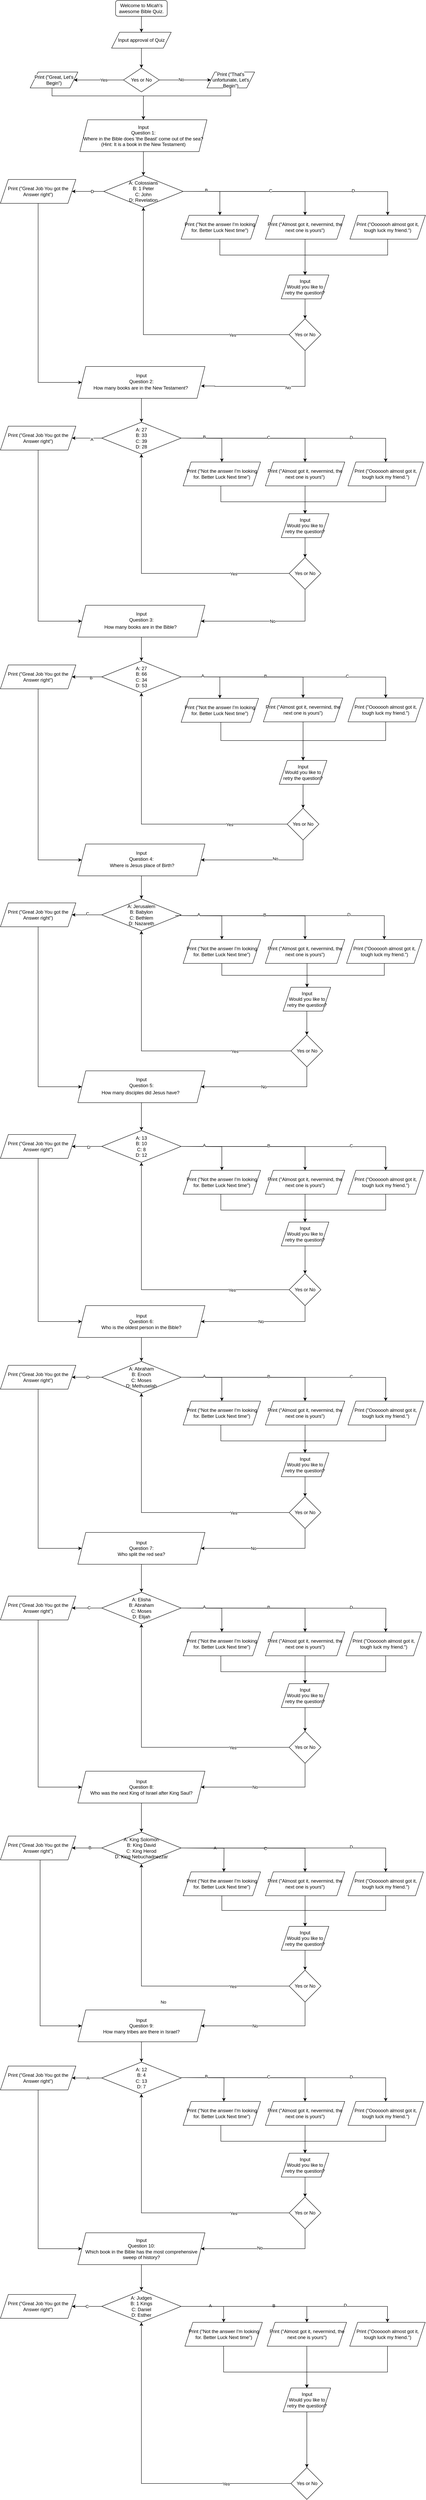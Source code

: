 <mxfile version="15.2.9" type="github">
  <diagram id="C5RBs43oDa-KdzZeNtuy" name="Page-1">
    <mxGraphModel dx="5240" dy="3320" grid="1" gridSize="10" guides="1" tooltips="1" connect="1" arrows="1" fold="1" page="1" pageScale="1" pageWidth="827" pageHeight="1169" math="0" shadow="0">
      <root>
        <mxCell id="WIyWlLk6GJQsqaUBKTNV-0" />
        <mxCell id="WIyWlLk6GJQsqaUBKTNV-1" parent="WIyWlLk6GJQsqaUBKTNV-0" />
        <mxCell id="08ZhpVUOLH1PlUztrCMv-1" value="" style="edgeStyle=orthogonalEdgeStyle;rounded=0;orthogonalLoop=1;jettySize=auto;html=1;" parent="WIyWlLk6GJQsqaUBKTNV-1" source="WIyWlLk6GJQsqaUBKTNV-3" target="QbMbJwkuA27hQ2ma4qHp-6" edge="1">
          <mxGeometry relative="1" as="geometry" />
        </mxCell>
        <mxCell id="WIyWlLk6GJQsqaUBKTNV-3" value="Welcome to Micah&#39;s awesome Bible Quiz." style="rounded=1;whiteSpace=wrap;html=1;fontSize=12;glass=0;strokeWidth=1;shadow=0;" parent="WIyWlLk6GJQsqaUBKTNV-1" vertex="1">
          <mxGeometry x="330" width="130" height="40" as="geometry" />
        </mxCell>
        <mxCell id="QbMbJwkuA27hQ2ma4qHp-9" value="" style="edgeStyle=orthogonalEdgeStyle;rounded=0;orthogonalLoop=1;jettySize=auto;html=1;entryX=0.5;entryY=0;entryDx=0;entryDy=0;" parent="WIyWlLk6GJQsqaUBKTNV-1" source="QbMbJwkuA27hQ2ma4qHp-6" target="QbMbJwkuA27hQ2ma4qHp-10" edge="1">
          <mxGeometry relative="1" as="geometry">
            <mxPoint x="215" y="160" as="targetPoint" />
          </mxGeometry>
        </mxCell>
        <mxCell id="QbMbJwkuA27hQ2ma4qHp-6" value="Input approval of Quiz" style="shape=parallelogram;perimeter=parallelogramPerimeter;whiteSpace=wrap;html=1;fixedSize=1;" parent="WIyWlLk6GJQsqaUBKTNV-1" vertex="1">
          <mxGeometry x="320" y="80" width="150" height="40" as="geometry" />
        </mxCell>
        <mxCell id="QbMbJwkuA27hQ2ma4qHp-16" value="" style="edgeStyle=orthogonalEdgeStyle;rounded=0;orthogonalLoop=1;jettySize=auto;html=1;entryX=1;entryY=0.5;entryDx=0;entryDy=0;" parent="WIyWlLk6GJQsqaUBKTNV-1" source="QbMbJwkuA27hQ2ma4qHp-10" target="08ZhpVUOLH1PlUztrCMv-53" edge="1">
          <mxGeometry relative="1" as="geometry">
            <mxPoint x="230" y="200" as="targetPoint" />
          </mxGeometry>
        </mxCell>
        <mxCell id="QbMbJwkuA27hQ2ma4qHp-38" value="Yes" style="edgeLabel;html=1;align=center;verticalAlign=middle;resizable=0;points=[];" parent="QbMbJwkuA27hQ2ma4qHp-16" vertex="1" connectable="0">
          <mxGeometry x="-0.2" relative="1" as="geometry">
            <mxPoint as="offset" />
          </mxGeometry>
        </mxCell>
        <mxCell id="QbMbJwkuA27hQ2ma4qHp-17" value="" style="edgeStyle=orthogonalEdgeStyle;rounded=0;orthogonalLoop=1;jettySize=auto;html=1;entryX=0;entryY=0.5;entryDx=0;entryDy=0;" parent="WIyWlLk6GJQsqaUBKTNV-1" source="QbMbJwkuA27hQ2ma4qHp-10" target="08ZhpVUOLH1PlUztrCMv-54" edge="1">
          <mxGeometry relative="1" as="geometry">
            <mxPoint x="560" y="200" as="targetPoint" />
          </mxGeometry>
        </mxCell>
        <mxCell id="QbMbJwkuA27hQ2ma4qHp-35" value="No" style="edgeLabel;html=1;align=center;verticalAlign=middle;resizable=0;points=[];" parent="QbMbJwkuA27hQ2ma4qHp-17" vertex="1" connectable="0">
          <mxGeometry x="-0.164" y="1" relative="1" as="geometry">
            <mxPoint as="offset" />
          </mxGeometry>
        </mxCell>
        <mxCell id="QbMbJwkuA27hQ2ma4qHp-10" value="Yes or No" style="rhombus;whiteSpace=wrap;html=1;" parent="WIyWlLk6GJQsqaUBKTNV-1" vertex="1">
          <mxGeometry x="350" y="170" width="90" height="60" as="geometry" />
        </mxCell>
        <mxCell id="QbMbJwkuA27hQ2ma4qHp-28" value="" style="edgeStyle=orthogonalEdgeStyle;rounded=0;orthogonalLoop=1;jettySize=auto;html=1;" parent="WIyWlLk6GJQsqaUBKTNV-1" target="QbMbJwkuA27hQ2ma4qHp-25" edge="1">
          <mxGeometry relative="1" as="geometry">
            <mxPoint x="170" y="220" as="sourcePoint" />
            <Array as="points">
              <mxPoint x="170" y="240" />
              <mxPoint x="400" y="240" />
            </Array>
          </mxGeometry>
        </mxCell>
        <mxCell id="QbMbJwkuA27hQ2ma4qHp-31" value="" style="edgeStyle=orthogonalEdgeStyle;rounded=0;orthogonalLoop=1;jettySize=auto;html=1;" parent="WIyWlLk6GJQsqaUBKTNV-1" source="QbMbJwkuA27hQ2ma4qHp-25" target="QbMbJwkuA27hQ2ma4qHp-30" edge="1">
          <mxGeometry relative="1" as="geometry" />
        </mxCell>
        <mxCell id="QbMbJwkuA27hQ2ma4qHp-25" value="Input&lt;br&gt;&lt;span style=&quot;font-family: &amp;#34;helvetica&amp;#34;&quot;&gt;Question 1:&lt;/span&gt;&lt;br style=&quot;font-family: &amp;#34;helvetica&amp;#34;&quot;&gt;&lt;span style=&quot;font-family: &amp;#34;helvetica&amp;#34;&quot;&gt;Where in the Bible does &#39;the Beast&#39; come out of the sea? (Hint: It is a book in the New Testament)&lt;/span&gt;" style="shape=parallelogram;perimeter=parallelogramPerimeter;whiteSpace=wrap;html=1;fixedSize=1;" parent="WIyWlLk6GJQsqaUBKTNV-1" vertex="1">
          <mxGeometry x="240" y="300" width="320" height="80" as="geometry" />
        </mxCell>
        <mxCell id="QbMbJwkuA27hQ2ma4qHp-49" value="" style="edgeStyle=orthogonalEdgeStyle;rounded=0;orthogonalLoop=1;jettySize=auto;html=1;entryX=1;entryY=0.5;entryDx=0;entryDy=0;exitX=0;exitY=0.5;exitDx=0;exitDy=0;" parent="WIyWlLk6GJQsqaUBKTNV-1" source="QbMbJwkuA27hQ2ma4qHp-30" target="08ZhpVUOLH1PlUztrCMv-2" edge="1">
          <mxGeometry relative="1" as="geometry">
            <mxPoint x="210" y="500" as="targetPoint" />
          </mxGeometry>
        </mxCell>
        <mxCell id="QbMbJwkuA27hQ2ma4qHp-50" value="D" style="edgeLabel;html=1;align=center;verticalAlign=middle;resizable=0;points=[];" parent="QbMbJwkuA27hQ2ma4qHp-49" vertex="1" connectable="0">
          <mxGeometry x="-0.26" relative="1" as="geometry">
            <mxPoint as="offset" />
          </mxGeometry>
        </mxCell>
        <mxCell id="QbMbJwkuA27hQ2ma4qHp-30" value="A: Colossians&lt;br&gt;B: 1 Peter&lt;br&gt;C: John&lt;br&gt;D: Revelation" style="rhombus;whiteSpace=wrap;html=1;" parent="WIyWlLk6GJQsqaUBKTNV-1" vertex="1">
          <mxGeometry x="300" y="440" width="200" height="80" as="geometry" />
        </mxCell>
        <mxCell id="QbMbJwkuA27hQ2ma4qHp-77" style="edgeStyle=orthogonalEdgeStyle;rounded=0;orthogonalLoop=1;jettySize=auto;html=1;exitX=0;exitY=0.5;exitDx=0;exitDy=0;entryX=0.5;entryY=1;entryDx=0;entryDy=0;" parent="WIyWlLk6GJQsqaUBKTNV-1" source="QbMbJwkuA27hQ2ma4qHp-71" target="QbMbJwkuA27hQ2ma4qHp-30" edge="1">
          <mxGeometry relative="1" as="geometry" />
        </mxCell>
        <mxCell id="QbMbJwkuA27hQ2ma4qHp-79" value="Yes" style="edgeLabel;html=1;align=center;verticalAlign=middle;resizable=0;points=[];" parent="QbMbJwkuA27hQ2ma4qHp-77" vertex="1" connectable="0">
          <mxGeometry x="-0.582" y="1" relative="1" as="geometry">
            <mxPoint as="offset" />
          </mxGeometry>
        </mxCell>
        <mxCell id="QbMbJwkuA27hQ2ma4qHp-78" style="edgeStyle=orthogonalEdgeStyle;rounded=0;orthogonalLoop=1;jettySize=auto;html=1;entryX=0.969;entryY=0.613;entryDx=0;entryDy=0;entryPerimeter=0;" parent="WIyWlLk6GJQsqaUBKTNV-1" source="QbMbJwkuA27hQ2ma4qHp-71" target="QbMbJwkuA27hQ2ma4qHp-85" edge="1">
          <mxGeometry relative="1" as="geometry">
            <mxPoint x="370" y="900" as="targetPoint" />
            <Array as="points">
              <mxPoint x="807" y="970" />
              <mxPoint x="580" y="970" />
            </Array>
          </mxGeometry>
        </mxCell>
        <mxCell id="08ZhpVUOLH1PlUztrCMv-15" value="No" style="edgeLabel;html=1;align=center;verticalAlign=middle;resizable=0;points=[];" parent="QbMbJwkuA27hQ2ma4qHp-78" vertex="1" connectable="0">
          <mxGeometry x="-0.24" y="3" relative="1" as="geometry">
            <mxPoint x="1" as="offset" />
          </mxGeometry>
        </mxCell>
        <mxCell id="QbMbJwkuA27hQ2ma4qHp-71" value="Yes or No" style="rhombus;whiteSpace=wrap;html=1;" parent="WIyWlLk6GJQsqaUBKTNV-1" vertex="1">
          <mxGeometry x="767" y="800" width="80" height="80" as="geometry" />
        </mxCell>
        <mxCell id="QbMbJwkuA27hQ2ma4qHp-83" value="" style="edgeStyle=orthogonalEdgeStyle;rounded=0;orthogonalLoop=1;jettySize=auto;html=1;" parent="WIyWlLk6GJQsqaUBKTNV-1" source="QbMbJwkuA27hQ2ma4qHp-74" target="QbMbJwkuA27hQ2ma4qHp-71" edge="1">
          <mxGeometry relative="1" as="geometry" />
        </mxCell>
        <mxCell id="QbMbJwkuA27hQ2ma4qHp-74" value="Input&lt;br&gt;Would you like to retry the question?" style="shape=parallelogram;perimeter=parallelogramPerimeter;whiteSpace=wrap;html=1;fixedSize=1;" parent="WIyWlLk6GJQsqaUBKTNV-1" vertex="1">
          <mxGeometry x="747" y="690" width="120" height="60" as="geometry" />
        </mxCell>
        <mxCell id="QbMbJwkuA27hQ2ma4qHp-84" value="" style="edgeStyle=orthogonalEdgeStyle;rounded=0;orthogonalLoop=1;jettySize=auto;html=1;" parent="WIyWlLk6GJQsqaUBKTNV-1" source="QbMbJwkuA27hQ2ma4qHp-85" target="QbMbJwkuA27hQ2ma4qHp-88" edge="1">
          <mxGeometry relative="1" as="geometry" />
        </mxCell>
        <mxCell id="QbMbJwkuA27hQ2ma4qHp-85" value="Input&lt;br&gt;Question 2:&lt;br&gt;&lt;span lang=&quot;EN-NZ&quot; class=&quot;TextRun SCXW142938304 BCX0&quot; style=&quot;margin: 0px ; padding: 0px ; text-align: left ; background-color: rgb(255 , 255 , 255) ; line-height: 19.425px&quot;&gt;&lt;span class=&quot;NormalTextRun SCXW142938304 BCX0&quot; style=&quot;margin: 0px ; padding: 0px&quot;&gt;How many books are in the New Testament?&lt;/span&gt;&lt;/span&gt;&lt;span class=&quot;EOP SCXW142938304 BCX0&quot; style=&quot;margin: 0px ; padding: 0px ; text-align: left ; background-color: rgb(255 , 255 , 255) ; line-height: 19.425px&quot;&gt;&amp;nbsp;&lt;/span&gt;" style="shape=parallelogram;perimeter=parallelogramPerimeter;whiteSpace=wrap;html=1;fixedSize=1;" parent="WIyWlLk6GJQsqaUBKTNV-1" vertex="1">
          <mxGeometry x="235" y="920" width="320" height="80" as="geometry" />
        </mxCell>
        <mxCell id="08ZhpVUOLH1PlUztrCMv-34" value="" style="edgeStyle=orthogonalEdgeStyle;rounded=0;orthogonalLoop=1;jettySize=auto;html=1;" parent="WIyWlLk6GJQsqaUBKTNV-1" source="QbMbJwkuA27hQ2ma4qHp-88" target="08ZhpVUOLH1PlUztrCMv-33" edge="1">
          <mxGeometry relative="1" as="geometry" />
        </mxCell>
        <mxCell id="08ZhpVUOLH1PlUztrCMv-35" value="A" style="edgeLabel;html=1;align=center;verticalAlign=middle;resizable=0;points=[];" parent="08ZhpVUOLH1PlUztrCMv-34" vertex="1" connectable="0">
          <mxGeometry x="-0.333" y="3" relative="1" as="geometry">
            <mxPoint as="offset" />
          </mxGeometry>
        </mxCell>
        <mxCell id="QbMbJwkuA27hQ2ma4qHp-88" value="A: 27&lt;br&gt;B: 33&lt;br&gt;C: 39&lt;br&gt;D: 28" style="rhombus;whiteSpace=wrap;html=1;" parent="WIyWlLk6GJQsqaUBKTNV-1" vertex="1">
          <mxGeometry x="295" y="1060" width="200" height="80" as="geometry" />
        </mxCell>
        <mxCell id="QbMbJwkuA27hQ2ma4qHp-102" style="edgeStyle=orthogonalEdgeStyle;rounded=0;orthogonalLoop=1;jettySize=auto;html=1;exitX=0;exitY=0.5;exitDx=0;exitDy=0;entryX=0.5;entryY=1;entryDx=0;entryDy=0;" parent="WIyWlLk6GJQsqaUBKTNV-1" source="QbMbJwkuA27hQ2ma4qHp-106" target="QbMbJwkuA27hQ2ma4qHp-88" edge="1">
          <mxGeometry relative="1" as="geometry">
            <Array as="points">
              <mxPoint x="767" y="1440" />
              <mxPoint x="395" y="1440" />
            </Array>
          </mxGeometry>
        </mxCell>
        <mxCell id="QbMbJwkuA27hQ2ma4qHp-103" value="Yes" style="edgeLabel;html=1;align=center;verticalAlign=middle;resizable=0;points=[];" parent="QbMbJwkuA27hQ2ma4qHp-102" vertex="1" connectable="0">
          <mxGeometry x="-0.582" y="1" relative="1" as="geometry">
            <mxPoint as="offset" />
          </mxGeometry>
        </mxCell>
        <mxCell id="08ZhpVUOLH1PlUztrCMv-37" style="edgeStyle=orthogonalEdgeStyle;rounded=0;orthogonalLoop=1;jettySize=auto;html=1;entryX=1;entryY=0.5;entryDx=0;entryDy=0;" parent="WIyWlLk6GJQsqaUBKTNV-1" source="QbMbJwkuA27hQ2ma4qHp-106" target="QbMbJwkuA27hQ2ma4qHp-114" edge="1">
          <mxGeometry relative="1" as="geometry">
            <Array as="points">
              <mxPoint x="807" y="1560" />
            </Array>
          </mxGeometry>
        </mxCell>
        <mxCell id="08ZhpVUOLH1PlUztrCMv-38" value="No" style="edgeLabel;html=1;align=center;verticalAlign=middle;resizable=0;points=[];" parent="08ZhpVUOLH1PlUztrCMv-37" vertex="1" connectable="0">
          <mxGeometry x="-0.053" relative="1" as="geometry">
            <mxPoint as="offset" />
          </mxGeometry>
        </mxCell>
        <mxCell id="QbMbJwkuA27hQ2ma4qHp-106" value="Yes or No" style="rhombus;whiteSpace=wrap;html=1;" parent="WIyWlLk6GJQsqaUBKTNV-1" vertex="1">
          <mxGeometry x="767" y="1400" width="80" height="80" as="geometry" />
        </mxCell>
        <mxCell id="QbMbJwkuA27hQ2ma4qHp-107" value="" style="edgeStyle=orthogonalEdgeStyle;rounded=0;orthogonalLoop=1;jettySize=auto;html=1;" parent="WIyWlLk6GJQsqaUBKTNV-1" source="QbMbJwkuA27hQ2ma4qHp-108" target="QbMbJwkuA27hQ2ma4qHp-106" edge="1">
          <mxGeometry relative="1" as="geometry" />
        </mxCell>
        <mxCell id="QbMbJwkuA27hQ2ma4qHp-108" value="Input&lt;br&gt;Would you like to retry the question?" style="shape=parallelogram;perimeter=parallelogramPerimeter;whiteSpace=wrap;html=1;fixedSize=1;" parent="WIyWlLk6GJQsqaUBKTNV-1" vertex="1">
          <mxGeometry x="747" y="1290" width="120" height="60" as="geometry" />
        </mxCell>
        <mxCell id="QbMbJwkuA27hQ2ma4qHp-113" value="" style="edgeStyle=orthogonalEdgeStyle;rounded=0;orthogonalLoop=1;jettySize=auto;html=1;" parent="WIyWlLk6GJQsqaUBKTNV-1" source="QbMbJwkuA27hQ2ma4qHp-114" target="QbMbJwkuA27hQ2ma4qHp-117" edge="1">
          <mxGeometry relative="1" as="geometry" />
        </mxCell>
        <mxCell id="08ZhpVUOLH1PlUztrCMv-51" value="" style="edgeStyle=orthogonalEdgeStyle;rounded=0;orthogonalLoop=1;jettySize=auto;html=1;" parent="WIyWlLk6GJQsqaUBKTNV-1" source="QbMbJwkuA27hQ2ma4qHp-117" target="08ZhpVUOLH1PlUztrCMv-27" edge="1">
          <mxGeometry relative="1" as="geometry" />
        </mxCell>
        <mxCell id="08ZhpVUOLH1PlUztrCMv-52" value="B" style="edgeLabel;html=1;align=center;verticalAlign=middle;resizable=0;points=[];" parent="08ZhpVUOLH1PlUztrCMv-51" vertex="1" connectable="0">
          <mxGeometry x="-0.273" y="2" relative="1" as="geometry">
            <mxPoint as="offset" />
          </mxGeometry>
        </mxCell>
        <mxCell id="QbMbJwkuA27hQ2ma4qHp-117" value="A: 27&lt;br&gt;B: 66&lt;br&gt;C: 34&lt;br&gt;D: 53" style="rhombus;whiteSpace=wrap;html=1;" parent="WIyWlLk6GJQsqaUBKTNV-1" vertex="1">
          <mxGeometry x="295" y="1660" width="200" height="80" as="geometry" />
        </mxCell>
        <mxCell id="QbMbJwkuA27hQ2ma4qHp-130" style="edgeStyle=orthogonalEdgeStyle;rounded=0;orthogonalLoop=1;jettySize=auto;html=1;exitX=0;exitY=0.5;exitDx=0;exitDy=0;entryX=0.5;entryY=1;entryDx=0;entryDy=0;" parent="WIyWlLk6GJQsqaUBKTNV-1" source="QbMbJwkuA27hQ2ma4qHp-134" target="QbMbJwkuA27hQ2ma4qHp-117" edge="1">
          <mxGeometry relative="1" as="geometry" />
        </mxCell>
        <mxCell id="QbMbJwkuA27hQ2ma4qHp-131" value="Yes" style="edgeLabel;html=1;align=center;verticalAlign=middle;resizable=0;points=[];" parent="QbMbJwkuA27hQ2ma4qHp-130" vertex="1" connectable="0">
          <mxGeometry x="-0.582" y="1" relative="1" as="geometry">
            <mxPoint as="offset" />
          </mxGeometry>
        </mxCell>
        <mxCell id="08ZhpVUOLH1PlUztrCMv-160" style="edgeStyle=orthogonalEdgeStyle;rounded=0;orthogonalLoop=1;jettySize=auto;html=1;entryX=1;entryY=0.5;entryDx=0;entryDy=0;" parent="WIyWlLk6GJQsqaUBKTNV-1" source="QbMbJwkuA27hQ2ma4qHp-134" target="QbMbJwkuA27hQ2ma4qHp-144" edge="1">
          <mxGeometry relative="1" as="geometry">
            <Array as="points">
              <mxPoint x="802" y="2160" />
            </Array>
          </mxGeometry>
        </mxCell>
        <mxCell id="08ZhpVUOLH1PlUztrCMv-161" value="No" style="edgeLabel;html=1;align=center;verticalAlign=middle;resizable=0;points=[];" parent="08ZhpVUOLH1PlUztrCMv-160" vertex="1" connectable="0">
          <mxGeometry x="-0.216" y="-3" relative="1" as="geometry">
            <mxPoint as="offset" />
          </mxGeometry>
        </mxCell>
        <mxCell id="QbMbJwkuA27hQ2ma4qHp-134" value="Yes or No" style="rhombus;whiteSpace=wrap;html=1;" parent="WIyWlLk6GJQsqaUBKTNV-1" vertex="1">
          <mxGeometry x="762" y="2030" width="80" height="80" as="geometry" />
        </mxCell>
        <mxCell id="QbMbJwkuA27hQ2ma4qHp-135" value="" style="edgeStyle=orthogonalEdgeStyle;rounded=0;orthogonalLoop=1;jettySize=auto;html=1;" parent="WIyWlLk6GJQsqaUBKTNV-1" source="QbMbJwkuA27hQ2ma4qHp-136" target="QbMbJwkuA27hQ2ma4qHp-134" edge="1">
          <mxGeometry relative="1" as="geometry" />
        </mxCell>
        <mxCell id="QbMbJwkuA27hQ2ma4qHp-136" value="Input&lt;br&gt;Would you like to retry the question?" style="shape=parallelogram;perimeter=parallelogramPerimeter;whiteSpace=wrap;html=1;fixedSize=1;" parent="WIyWlLk6GJQsqaUBKTNV-1" vertex="1">
          <mxGeometry x="742" y="1910" width="120" height="60" as="geometry" />
        </mxCell>
        <mxCell id="QbMbJwkuA27hQ2ma4qHp-143" value="" style="edgeStyle=orthogonalEdgeStyle;rounded=0;orthogonalLoop=1;jettySize=auto;html=1;" parent="WIyWlLk6GJQsqaUBKTNV-1" source="QbMbJwkuA27hQ2ma4qHp-144" target="QbMbJwkuA27hQ2ma4qHp-147" edge="1">
          <mxGeometry relative="1" as="geometry" />
        </mxCell>
        <mxCell id="QbMbJwkuA27hQ2ma4qHp-144" value="Input&lt;br&gt;Question 4:&lt;br&gt;&lt;span class=&quot;EOP SCXW2715067 BCX0&quot; style=&quot;margin: 0px ; padding: 0px ; text-align: left ; background-color: rgb(255 , 255 , 255) ; line-height: 19.425px ; font-family: &amp;#34;walbaum text&amp;#34; , &amp;#34;walbaum text_embeddedfont&amp;#34; , &amp;#34;walbaum text_msfontservice&amp;#34; , sans-serif&quot;&gt;&amp;nbsp;&lt;/span&gt;&lt;span class=&quot;EOP SCXW2715067 BCX0&quot; style=&quot;margin: 0px ; padding: 0px ; text-align: left ; background-color: rgb(255 , 255 , 255) ; line-height: 19.425px&quot;&gt;&lt;font style=&quot;font-size: 12px&quot;&gt;Where is Jesus place of Birth?&lt;/font&gt;&lt;/span&gt;" style="shape=parallelogram;perimeter=parallelogramPerimeter;whiteSpace=wrap;html=1;fixedSize=1;" parent="WIyWlLk6GJQsqaUBKTNV-1" vertex="1">
          <mxGeometry x="235" y="2120" width="320" height="80" as="geometry" />
        </mxCell>
        <mxCell id="08ZhpVUOLH1PlUztrCMv-201" value="" style="edgeStyle=orthogonalEdgeStyle;rounded=0;orthogonalLoop=1;jettySize=auto;html=1;" parent="WIyWlLk6GJQsqaUBKTNV-1" source="QbMbJwkuA27hQ2ma4qHp-147" target="08ZhpVUOLH1PlUztrCMv-25" edge="1">
          <mxGeometry relative="1" as="geometry" />
        </mxCell>
        <mxCell id="08ZhpVUOLH1PlUztrCMv-202" value="C" style="edgeLabel;html=1;align=center;verticalAlign=middle;resizable=0;points=[];" parent="08ZhpVUOLH1PlUztrCMv-201" vertex="1" connectable="0">
          <mxGeometry x="-0.026" y="-3" relative="1" as="geometry">
            <mxPoint as="offset" />
          </mxGeometry>
        </mxCell>
        <mxCell id="QbMbJwkuA27hQ2ma4qHp-147" value="A: Jerusalem&lt;br&gt;B: Babylon&lt;br&gt;C: Bethlem&lt;br&gt;D: Nazareth" style="rhombus;whiteSpace=wrap;html=1;" parent="WIyWlLk6GJQsqaUBKTNV-1" vertex="1">
          <mxGeometry x="295" y="2258" width="200" height="80" as="geometry" />
        </mxCell>
        <mxCell id="QbMbJwkuA27hQ2ma4qHp-160" style="edgeStyle=orthogonalEdgeStyle;rounded=0;orthogonalLoop=1;jettySize=auto;html=1;exitX=0;exitY=0.5;exitDx=0;exitDy=0;entryX=0.5;entryY=1;entryDx=0;entryDy=0;" parent="WIyWlLk6GJQsqaUBKTNV-1" source="QbMbJwkuA27hQ2ma4qHp-164" target="QbMbJwkuA27hQ2ma4qHp-147" edge="1">
          <mxGeometry relative="1" as="geometry" />
        </mxCell>
        <mxCell id="QbMbJwkuA27hQ2ma4qHp-161" value="Yes" style="edgeLabel;html=1;align=center;verticalAlign=middle;resizable=0;points=[];" parent="QbMbJwkuA27hQ2ma4qHp-160" vertex="1" connectable="0">
          <mxGeometry x="-0.582" y="1" relative="1" as="geometry">
            <mxPoint as="offset" />
          </mxGeometry>
        </mxCell>
        <mxCell id="PJT5Kt9nofq3KrueEqgu-3" value="No" style="edgeStyle=orthogonalEdgeStyle;rounded=0;orthogonalLoop=1;jettySize=auto;html=1;entryX=1;entryY=0.5;entryDx=0;entryDy=0;" edge="1" parent="WIyWlLk6GJQsqaUBKTNV-1" source="QbMbJwkuA27hQ2ma4qHp-164" target="QbMbJwkuA27hQ2ma4qHp-173">
          <mxGeometry relative="1" as="geometry">
            <Array as="points">
              <mxPoint x="811" y="2730" />
            </Array>
          </mxGeometry>
        </mxCell>
        <mxCell id="QbMbJwkuA27hQ2ma4qHp-164" value="Yes or No" style="rhombus;whiteSpace=wrap;html=1;" parent="WIyWlLk6GJQsqaUBKTNV-1" vertex="1">
          <mxGeometry x="771.5" y="2600" width="80" height="80" as="geometry" />
        </mxCell>
        <mxCell id="QbMbJwkuA27hQ2ma4qHp-165" value="" style="edgeStyle=orthogonalEdgeStyle;rounded=0;orthogonalLoop=1;jettySize=auto;html=1;" parent="WIyWlLk6GJQsqaUBKTNV-1" source="QbMbJwkuA27hQ2ma4qHp-166" target="QbMbJwkuA27hQ2ma4qHp-164" edge="1">
          <mxGeometry relative="1" as="geometry" />
        </mxCell>
        <mxCell id="QbMbJwkuA27hQ2ma4qHp-166" value="Input&lt;br&gt;Would you like to retry the question?" style="shape=parallelogram;perimeter=parallelogramPerimeter;whiteSpace=wrap;html=1;fixedSize=1;" parent="WIyWlLk6GJQsqaUBKTNV-1" vertex="1">
          <mxGeometry x="751.5" y="2480" width="120" height="60" as="geometry" />
        </mxCell>
        <mxCell id="QbMbJwkuA27hQ2ma4qHp-169" value="No" style="edgeLabel;html=1;align=center;verticalAlign=middle;resizable=0;points=[];" parent="WIyWlLk6GJQsqaUBKTNV-1" vertex="1" connectable="0">
          <mxGeometry x="450" y="2710" as="geometry" />
        </mxCell>
        <mxCell id="QbMbJwkuA27hQ2ma4qHp-170" value="No" style="edgeLabel;html=1;align=center;verticalAlign=middle;resizable=0;points=[];" parent="WIyWlLk6GJQsqaUBKTNV-1" vertex="1" connectable="0">
          <mxGeometry x="450" y="2710" as="geometry" />
        </mxCell>
        <mxCell id="QbMbJwkuA27hQ2ma4qHp-172" value="" style="edgeStyle=orthogonalEdgeStyle;rounded=0;orthogonalLoop=1;jettySize=auto;html=1;" parent="WIyWlLk6GJQsqaUBKTNV-1" source="QbMbJwkuA27hQ2ma4qHp-173" target="QbMbJwkuA27hQ2ma4qHp-176" edge="1">
          <mxGeometry relative="1" as="geometry" />
        </mxCell>
        <mxCell id="QbMbJwkuA27hQ2ma4qHp-173" value="Input&lt;br&gt;Question 5:&lt;br&gt;&lt;span lang=&quot;EN-NZ&quot; class=&quot;TextRun SCXW188260869 BCX0&quot; style=&quot;margin: 0px ; padding: 0px ; text-align: left ; background-color: rgb(255 , 255 , 255) ; line-height: 19.425px&quot;&gt;&lt;span class=&quot;NormalTextRun SCXW188260869 BCX0&quot; style=&quot;margin: 0px ; padding: 0px&quot;&gt;&lt;font style=&quot;font-size: 12px&quot;&gt;How many disciples did Jesus have?&lt;/font&gt;&lt;/span&gt;&lt;/span&gt;&lt;span class=&quot;EOP SCXW188260869 BCX0&quot; style=&quot;margin: 0px ; padding: 0px ; font-size: 12pt ; text-align: left ; background-color: rgb(255 , 255 , 255) ; line-height: 19.425px ; font-family: &amp;#34;walbaum text&amp;#34; , &amp;#34;walbaum text_embeddedfont&amp;#34; , &amp;#34;walbaum text_msfontservice&amp;#34; , sans-serif&quot;&gt;&amp;nbsp;&lt;/span&gt;" style="shape=parallelogram;perimeter=parallelogramPerimeter;whiteSpace=wrap;html=1;fixedSize=1;" parent="WIyWlLk6GJQsqaUBKTNV-1" vertex="1">
          <mxGeometry x="235" y="2690" width="320" height="80" as="geometry" />
        </mxCell>
        <mxCell id="08ZhpVUOLH1PlUztrCMv-220" value="" style="edgeStyle=orthogonalEdgeStyle;rounded=0;orthogonalLoop=1;jettySize=auto;html=1;" parent="WIyWlLk6GJQsqaUBKTNV-1" source="QbMbJwkuA27hQ2ma4qHp-176" target="08ZhpVUOLH1PlUztrCMv-219" edge="1">
          <mxGeometry relative="1" as="geometry" />
        </mxCell>
        <mxCell id="08ZhpVUOLH1PlUztrCMv-224" value="D" style="edgeLabel;html=1;align=center;verticalAlign=middle;resizable=0;points=[];" parent="08ZhpVUOLH1PlUztrCMv-220" vertex="1" connectable="0">
          <mxGeometry x="-0.111" y="2" relative="1" as="geometry">
            <mxPoint as="offset" />
          </mxGeometry>
        </mxCell>
        <mxCell id="QbMbJwkuA27hQ2ma4qHp-176" value="A: 13&lt;br&gt;B: 10&lt;br&gt;C: 8&lt;br&gt;D: 12" style="rhombus;whiteSpace=wrap;html=1;" parent="WIyWlLk6GJQsqaUBKTNV-1" vertex="1">
          <mxGeometry x="295" y="2840" width="200" height="80" as="geometry" />
        </mxCell>
        <mxCell id="QbMbJwkuA27hQ2ma4qHp-189" style="edgeStyle=orthogonalEdgeStyle;rounded=0;orthogonalLoop=1;jettySize=auto;html=1;exitX=0;exitY=0.5;exitDx=0;exitDy=0;entryX=0.5;entryY=1;entryDx=0;entryDy=0;" parent="WIyWlLk6GJQsqaUBKTNV-1" source="QbMbJwkuA27hQ2ma4qHp-193" target="QbMbJwkuA27hQ2ma4qHp-176" edge="1">
          <mxGeometry relative="1" as="geometry" />
        </mxCell>
        <mxCell id="QbMbJwkuA27hQ2ma4qHp-190" value="Yes" style="edgeLabel;html=1;align=center;verticalAlign=middle;resizable=0;points=[];" parent="QbMbJwkuA27hQ2ma4qHp-189" vertex="1" connectable="0">
          <mxGeometry x="-0.582" y="1" relative="1" as="geometry">
            <mxPoint as="offset" />
          </mxGeometry>
        </mxCell>
        <mxCell id="08ZhpVUOLH1PlUztrCMv-218" value="No" style="edgeStyle=orthogonalEdgeStyle;rounded=0;orthogonalLoop=1;jettySize=auto;html=1;entryX=1;entryY=0.5;entryDx=0;entryDy=0;" parent="WIyWlLk6GJQsqaUBKTNV-1" source="QbMbJwkuA27hQ2ma4qHp-193" target="QbMbJwkuA27hQ2ma4qHp-203" edge="1">
          <mxGeometry relative="1" as="geometry">
            <Array as="points">
              <mxPoint x="807" y="3320" />
            </Array>
          </mxGeometry>
        </mxCell>
        <mxCell id="QbMbJwkuA27hQ2ma4qHp-193" value="Yes or No" style="rhombus;whiteSpace=wrap;html=1;" parent="WIyWlLk6GJQsqaUBKTNV-1" vertex="1">
          <mxGeometry x="767" y="3200" width="80" height="80" as="geometry" />
        </mxCell>
        <mxCell id="QbMbJwkuA27hQ2ma4qHp-194" value="" style="edgeStyle=orthogonalEdgeStyle;rounded=0;orthogonalLoop=1;jettySize=auto;html=1;" parent="WIyWlLk6GJQsqaUBKTNV-1" source="QbMbJwkuA27hQ2ma4qHp-195" target="QbMbJwkuA27hQ2ma4qHp-193" edge="1">
          <mxGeometry relative="1" as="geometry" />
        </mxCell>
        <mxCell id="QbMbJwkuA27hQ2ma4qHp-195" value="Input&lt;br&gt;Would you like to retry the question?" style="shape=parallelogram;perimeter=parallelogramPerimeter;whiteSpace=wrap;html=1;fixedSize=1;" parent="WIyWlLk6GJQsqaUBKTNV-1" vertex="1">
          <mxGeometry x="747" y="3070" width="120" height="60" as="geometry" />
        </mxCell>
        <mxCell id="QbMbJwkuA27hQ2ma4qHp-198" value="No" style="edgeLabel;html=1;align=center;verticalAlign=middle;resizable=0;points=[];" parent="WIyWlLk6GJQsqaUBKTNV-1" vertex="1" connectable="0">
          <mxGeometry x="450" y="3290" as="geometry" />
        </mxCell>
        <mxCell id="QbMbJwkuA27hQ2ma4qHp-199" value="No" style="edgeLabel;html=1;align=center;verticalAlign=middle;resizable=0;points=[];" parent="WIyWlLk6GJQsqaUBKTNV-1" vertex="1" connectable="0">
          <mxGeometry x="450" y="3290" as="geometry" />
        </mxCell>
        <mxCell id="QbMbJwkuA27hQ2ma4qHp-200" value="No" style="edgeLabel;html=1;align=center;verticalAlign=middle;resizable=0;points=[];" parent="WIyWlLk6GJQsqaUBKTNV-1" vertex="1" connectable="0">
          <mxGeometry x="450" y="3290" as="geometry" />
        </mxCell>
        <mxCell id="08ZhpVUOLH1PlUztrCMv-223" value="" style="edgeStyle=orthogonalEdgeStyle;rounded=0;orthogonalLoop=1;jettySize=auto;html=1;" parent="WIyWlLk6GJQsqaUBKTNV-1" source="QbMbJwkuA27hQ2ma4qHp-203" target="QbMbJwkuA27hQ2ma4qHp-206" edge="1">
          <mxGeometry relative="1" as="geometry" />
        </mxCell>
        <mxCell id="QbMbJwkuA27hQ2ma4qHp-203" value="Input&lt;br&gt;Question 6: &lt;br&gt;Who is the oldest person in the Bible?" style="shape=parallelogram;perimeter=parallelogramPerimeter;whiteSpace=wrap;html=1;fixedSize=1;" parent="WIyWlLk6GJQsqaUBKTNV-1" vertex="1">
          <mxGeometry x="235" y="3280" width="320" height="80" as="geometry" />
        </mxCell>
        <mxCell id="08ZhpVUOLH1PlUztrCMv-240" value="" style="edgeStyle=orthogonalEdgeStyle;rounded=0;orthogonalLoop=1;jettySize=auto;html=1;" parent="WIyWlLk6GJQsqaUBKTNV-1" source="QbMbJwkuA27hQ2ma4qHp-206" target="08ZhpVUOLH1PlUztrCMv-239" edge="1">
          <mxGeometry relative="1" as="geometry" />
        </mxCell>
        <mxCell id="08ZhpVUOLH1PlUztrCMv-241" value="D" style="edgeLabel;html=1;align=center;verticalAlign=middle;resizable=0;points=[];" parent="08ZhpVUOLH1PlUztrCMv-240" vertex="1" connectable="0">
          <mxGeometry x="-0.067" relative="1" as="geometry">
            <mxPoint as="offset" />
          </mxGeometry>
        </mxCell>
        <mxCell id="QbMbJwkuA27hQ2ma4qHp-206" value="A: Abraham&lt;br&gt;B: Enoch&lt;br&gt;C: Moses&lt;br&gt;D: Methuselah" style="rhombus;whiteSpace=wrap;html=1;" parent="WIyWlLk6GJQsqaUBKTNV-1" vertex="1">
          <mxGeometry x="295" y="3420" width="200" height="80" as="geometry" />
        </mxCell>
        <mxCell id="QbMbJwkuA27hQ2ma4qHp-219" style="edgeStyle=orthogonalEdgeStyle;rounded=0;orthogonalLoop=1;jettySize=auto;html=1;exitX=0;exitY=0.5;exitDx=0;exitDy=0;entryX=0.5;entryY=1;entryDx=0;entryDy=0;" parent="WIyWlLk6GJQsqaUBKTNV-1" source="QbMbJwkuA27hQ2ma4qHp-223" target="QbMbJwkuA27hQ2ma4qHp-206" edge="1">
          <mxGeometry relative="1" as="geometry" />
        </mxCell>
        <mxCell id="QbMbJwkuA27hQ2ma4qHp-220" value="Yes" style="edgeLabel;html=1;align=center;verticalAlign=middle;resizable=0;points=[];" parent="QbMbJwkuA27hQ2ma4qHp-219" vertex="1" connectable="0">
          <mxGeometry x="-0.582" y="1" relative="1" as="geometry">
            <mxPoint as="offset" />
          </mxGeometry>
        </mxCell>
        <mxCell id="QbMbJwkuA27hQ2ma4qHp-221" style="edgeStyle=orthogonalEdgeStyle;rounded=0;orthogonalLoop=1;jettySize=auto;html=1;entryX=1;entryY=0.5;entryDx=0;entryDy=0;" parent="WIyWlLk6GJQsqaUBKTNV-1" source="QbMbJwkuA27hQ2ma4qHp-223" target="QbMbJwkuA27hQ2ma4qHp-235" edge="1">
          <mxGeometry relative="1" as="geometry">
            <mxPoint x="370" y="3870" as="targetPoint" />
            <Array as="points">
              <mxPoint x="807" y="3890" />
            </Array>
          </mxGeometry>
        </mxCell>
        <mxCell id="QbMbJwkuA27hQ2ma4qHp-222" value="No" style="edgeLabel;html=1;align=center;verticalAlign=middle;resizable=0;points=[];" parent="QbMbJwkuA27hQ2ma4qHp-221" vertex="1" connectable="0">
          <mxGeometry x="0.158" relative="1" as="geometry">
            <mxPoint as="offset" />
          </mxGeometry>
        </mxCell>
        <mxCell id="QbMbJwkuA27hQ2ma4qHp-223" value="Yes or No" style="rhombus;whiteSpace=wrap;html=1;" parent="WIyWlLk6GJQsqaUBKTNV-1" vertex="1">
          <mxGeometry x="767" y="3760" width="80" height="80" as="geometry" />
        </mxCell>
        <mxCell id="08ZhpVUOLH1PlUztrCMv-238" value="" style="edgeStyle=orthogonalEdgeStyle;rounded=0;orthogonalLoop=1;jettySize=auto;html=1;" parent="WIyWlLk6GJQsqaUBKTNV-1" source="QbMbJwkuA27hQ2ma4qHp-225" target="QbMbJwkuA27hQ2ma4qHp-223" edge="1">
          <mxGeometry relative="1" as="geometry" />
        </mxCell>
        <mxCell id="QbMbJwkuA27hQ2ma4qHp-225" value="Input&lt;br&gt;Would you like to retry the question?" style="shape=parallelogram;perimeter=parallelogramPerimeter;whiteSpace=wrap;html=1;fixedSize=1;" parent="WIyWlLk6GJQsqaUBKTNV-1" vertex="1">
          <mxGeometry x="747" y="3650" width="120" height="60" as="geometry" />
        </mxCell>
        <mxCell id="QbMbJwkuA27hQ2ma4qHp-229" value="No" style="edgeLabel;html=1;align=center;verticalAlign=middle;resizable=0;points=[];" parent="WIyWlLk6GJQsqaUBKTNV-1" vertex="1" connectable="0">
          <mxGeometry x="450" y="3870" as="geometry" />
        </mxCell>
        <mxCell id="QbMbJwkuA27hQ2ma4qHp-230" value="No" style="edgeLabel;html=1;align=center;verticalAlign=middle;resizable=0;points=[];" parent="WIyWlLk6GJQsqaUBKTNV-1" vertex="1" connectable="0">
          <mxGeometry x="450" y="3870" as="geometry" />
        </mxCell>
        <mxCell id="QbMbJwkuA27hQ2ma4qHp-231" value="No" style="edgeLabel;html=1;align=center;verticalAlign=middle;resizable=0;points=[];" parent="WIyWlLk6GJQsqaUBKTNV-1" vertex="1" connectable="0">
          <mxGeometry x="450" y="3870" as="geometry" />
        </mxCell>
        <mxCell id="QbMbJwkuA27hQ2ma4qHp-232" value="No" style="edgeLabel;html=1;align=center;verticalAlign=middle;resizable=0;points=[];" parent="WIyWlLk6GJQsqaUBKTNV-1" vertex="1" connectable="0">
          <mxGeometry x="450" y="3870" as="geometry" />
        </mxCell>
        <mxCell id="08ZhpVUOLH1PlUztrCMv-243" value="" style="edgeStyle=orthogonalEdgeStyle;rounded=0;orthogonalLoop=1;jettySize=auto;html=1;" parent="WIyWlLk6GJQsqaUBKTNV-1" source="QbMbJwkuA27hQ2ma4qHp-235" target="QbMbJwkuA27hQ2ma4qHp-238" edge="1">
          <mxGeometry relative="1" as="geometry" />
        </mxCell>
        <mxCell id="QbMbJwkuA27hQ2ma4qHp-235" value="Input&lt;br&gt;Question 7&lt;span style=&quot;color: rgba(0 , 0 , 0 , 0) ; font-family: monospace ; font-size: 0px&quot;&gt;%3CmxGraphModel%3E%3Croot%3E%3CmxCell%20id%3D%220%22%2F%3E%3CmxCell%20id%3D%221%22%20parent%3D%220%22%2F%3E%3CmxCell%20id%3D%222%22%20value%3D%22No%22%20style%3D%22edgeLabel%3Bhtml%3D1%3Balign%3Dcenter%3BverticalAlign%3Dmiddle%3Bresizable%3D0%3Bpoints%3D%5B%5D%3B%22%20vertex%3D%221%22%20connectable%3D%220%22%20parent%3D%221%22%3E%3CmxGeometry%20x%3D%22450%22%20y%3D%223290%22%20as%3D%22geometry%22%2F%3E%3C%2FmxCell%3E%3CmxCell%20id%3D%223%22%20value%3D%22No%22%20style%3D%22edgeLabel%3Bhtml%3D1%3Balign%3Dcenter%3BverticalAlign%3Dmiddle%3Bresizable%3D0%3Bpoints%3D%5B%5D%3B%22%20vertex%3D%221%22%20connectable%3D%220%22%20parent%3D%221%22%3E%3CmxGeometry%20x%3D%22450%22%20y%3D%223290%22%20as%3D%22geometry%22%2F%3E%3C%2FmxCell%3E%3CmxCell%20id%3D%224%22%20value%3D%22No%22%20style%3D%22edgeLabel%3Bhtml%3D1%3Balign%3Dcenter%3BverticalAlign%3Dmiddle%3Bresizable%3D0%3Bpoints%3D%5B%5D%3B%22%20vertex%3D%221%22%20connectable%3D%220%22%20parent%3D%221%22%3E%3CmxGeometry%20x%3D%22450%22%20y%3D%223290%22%20as%3D%22geometry%22%2F%3E%3C%2FmxCell%3E%3CmxCell%20id%3D%225%22%20value%3D%22No%22%20style%3D%22edgeLabel%3Bhtml%3D1%3Balign%3Dcenter%3BverticalAlign%3Dmiddle%3Bresizable%3D0%3Bpoints%3D%5B%5D%3B%22%20vertex%3D%221%22%20connectable%3D%220%22%20parent%3D%221%22%3E%3CmxGeometry%20x%3D%22450%22%20y%3D%223290%22%20as%3D%22geometry%22%2F%3E%3C%2FmxCell%3E%3CmxCell%20id%3D%226%22%20value%3D%22%22%20style%3D%22edgeStyle%3DorthogonalEdgeStyle%3Brounded%3D0%3BorthogonalLoop%3D1%3BjettySize%3Dauto%3Bhtml%3D1%3B%22%20edge%3D%221%22%20parent%3D%221%22%3E%3CmxGeometry%20relative%3D%221%22%20as%3D%22geometry%22%3E%3CmxPoint%20x%3D%22220%22%20y%3D%223250%22%20as%3D%22sourcePoint%22%2F%3E%3CmxPoint%20x%3D%22220%22%20y%3D%223320%22%20as%3D%22targetPoint%22%2F%3E%3C%2FmxGeometry%3E%3C%2FmxCell%3E%3CmxCell%20id%3D%227%22%20value%3D%22%22%20style%3D%22edgeStyle%3DorthogonalEdgeStyle%3Brounded%3D0%3BorthogonalLoop%3D1%3BjettySize%3Dauto%3Bhtml%3D1%3B%22%20edge%3D%221%22%20source%3D%228%22%20target%3D%2211%22%20parent%3D%221%22%3E%3CmxGeometry%20relative%3D%221%22%20as%3D%22geometry%22%2F%3E%3C%2FmxCell%3E%3CmxCell%20id%3D%228%22%20value%3D%22Input%26lt%3Bbr%26gt%3BQuestion%206%3A%26lt%3Bbr%26gt%3B%22%20style%3D%22shape%3Dparallelogram%3Bperimeter%3DparallelogramPerimeter%3BwhiteSpace%3Dwrap%3Bhtml%3D1%3BfixedSize%3D1%3B%22%20vertex%3D%221%22%20parent%3D%221%22%3E%3CmxGeometry%20x%3D%2260%22%20y%3D%223250%22%20width%3D%22320%22%20height%3D%2280%22%20as%3D%22geometry%22%2F%3E%3C%2FmxCell%3E%3CmxCell%20id%3D%229%22%20value%3D%22%22%20style%3D%22edgeStyle%3DorthogonalEdgeStyle%3Brounded%3D0%3BorthogonalLoop%3D1%3BjettySize%3Dauto%3Bhtml%3D1%3BentryX%3D0.5%3BentryY%3D0%3BentryDx%3D0%3BentryDy%3D0%3BexitX%3D0%3BexitY%3D0.5%3BexitDx%3D0%3BexitDy%3D0%3B%22%20edge%3D%221%22%20source%3D%2211%22%20target%3D%2223%22%20parent%3D%221%22%3E%3CmxGeometry%20relative%3D%221%22%20as%3D%22geometry%22%3E%3CmxPoint%20y%3D%223450%22%20as%3D%22targetPoint%22%2F%3E%3C%2FmxGeometry%3E%3C%2FmxCell%3E%3CmxCell%20id%3D%2210%22%20value%3D%22D%22%20style%3D%22edgeLabel%3Bhtml%3D1%3Balign%3Dcenter%3BverticalAlign%3Dmiddle%3Bresizable%3D0%3Bpoints%3D%5B%5D%3B%22%20vertex%3D%221%22%20connectable%3D%220%22%20parent%3D%229%22%3E%3CmxGeometry%20x%3D%22-0.26%22%20relative%3D%221%22%20as%3D%22geometry%22%3E%3CmxPoint%20as%3D%22offset%22%2F%3E%3C%2FmxGeometry%3E%3C%2FmxCell%3E%3CmxCell%20id%3D%2211%22%20value%3D%22A%3A%26amp%3Bnbsp%3B%26lt%3Bbr%26gt%3BB%3A%26amp%3Bnbsp%3B%26lt%3Bbr%26gt%3BC%3A%26amp%3Bnbsp%3B%26lt%3Bbr%26gt%3BD%3A%26amp%3Bnbsp%3B%22%20style%3D%22rhombus%3BwhiteSpace%3Dwrap%3Bhtml%3D1%3B%22%20vertex%3D%221%22%20parent%3D%221%22%3E%3CmxGeometry%20x%3D%22120%22%20y%3D%223370%22%20width%3D%22200%22%20height%3D%2280%22%20as%3D%22geometry%22%2F%3E%3C%2FmxCell%3E%3CmxCell%20id%3D%2212%22%20value%3D%22%22%20style%3D%22edgeStyle%3DorthogonalEdgeStyle%3Brounded%3D0%3BorthogonalLoop%3D1%3BjettySize%3Dauto%3Bhtml%3D1%3BentryX%3D0.5%3BentryY%3D0%3BentryDx%3D0%3BentryDy%3D0%3BexitX%3D1%3BexitY%3D0.5%3BexitDx%3D0%3BexitDy%3D0%3B%22%20edge%3D%221%22%20source%3D%2211%22%20target%3D%2215%22%20parent%3D%221%22%3E%3CmxGeometry%20relative%3D%221%22%20as%3D%22geometry%22%3E%3CmxPoint%20x%3D%22430%22%20y%3D%223360%22%20as%3D%22sourcePoint%22%2F%3E%3CmxPoint%20x%3D%22400%22%20y%3D%223410%22%20as%3D%22targetPoint%22%2F%3E%3CArray%20as%3D%22points%22%3E%3CmxPoint%20x%3D%22400%22%20y%3D%223410%22%2F%3E%3C%2FArray%3E%3C%2FmxGeometry%3E%3C%2FmxCell%3E%3CmxCell%20id%3D%2213%22%20value%3D%22A%22%20style%3D%22edgeLabel%3Bhtml%3D1%3Balign%3Dcenter%3BverticalAlign%3Dmiddle%3Bresizable%3D0%3Bpoints%3D%5B%5D%3B%22%20vertex%3D%221%22%20connectable%3D%220%22%20parent%3D%2212%22%3E%3CmxGeometry%20x%3D%22-0.367%22%20relative%3D%221%22%20as%3D%22geometry%22%3E%3CmxPoint%20as%3D%22offset%22%2F%3E%3C%2FmxGeometry%3E%3C%2FmxCell%3E%3CmxCell%20id%3D%2214%22%20style%3D%22edgeStyle%3DorthogonalEdgeStyle%3Brounded%3D0%3BorthogonalLoop%3D1%3BjettySize%3Dauto%3Bhtml%3D1%3B%22%20edge%3D%221%22%20source%3D%2215%22%20target%3D%2230%22%20parent%3D%221%22%3E%3CmxGeometry%20relative%3D%221%22%20as%3D%22geometry%22%2F%3E%3C%2FmxCell%3E%3CmxCell%20id%3D%2215%22%20value%3D%22Print%20(%26quot%3BBetter%20Luck%20Next%20time%26quot%3B)%22%20style%3D%22rounded%3D1%3BwhiteSpace%3Dwrap%3Bhtml%3D1%3B%22%20vertex%3D%221%22%20parent%3D%221%22%3E%3CmxGeometry%20x%3D%22360%22%20y%3D%223450%22%20width%3D%2280%22%20height%3D%2260%22%20as%3D%22geometry%22%2F%3E%3C%2FmxCell%3E%3CmxCell%20id%3D%2216%22%20value%3D%22%22%20style%3D%22edgeStyle%3DorthogonalEdgeStyle%3Brounded%3D0%3BorthogonalLoop%3D1%3BjettySize%3Dauto%3Bhtml%3D1%3BentryX%3D0.5%3BentryY%3D0%3BentryDx%3D0%3BentryDy%3D0%3B%22%20edge%3D%221%22%20parent%3D%221%22%3E%3CmxGeometry%20relative%3D%221%22%20as%3D%22geometry%22%3E%3CmxPoint%20x%3D%22500%22%20y%3D%223450%22%20as%3D%22sourcePoint%22%2F%3E%3CmxPoint%20x%3D%22600%22%20y%3D%223450%22%20as%3D%22targetPoint%22%2F%3E%3CArray%20as%3D%22points%22%3E%3CmxPoint%20x%3D%22500%22%20y%3D%223410%22%2F%3E%3CmxPoint%20x%3D%22600%22%20y%3D%223410%22%2F%3E%3C%2FArray%3E%3C%2FmxGeometry%3E%3C%2FmxCell%3E%3CmxCell%20id%3D%2217%22%20value%3D%22C%22%20style%3D%22edgeLabel%3Bhtml%3D1%3Balign%3Dcenter%3BverticalAlign%3Dmiddle%3Bresizable%3D0%3Bpoints%3D%5B%5D%3B%22%20vertex%3D%221%22%20connectable%3D%220%22%20parent%3D%2216%22%3E%3CmxGeometry%20x%3D%22-0.2%22%20relative%3D%221%22%20as%3D%22geometry%22%3E%3CmxPoint%20x%3D%2218%22%20as%3D%22offset%22%2F%3E%3C%2FmxGeometry%3E%3C%2FmxCell%3E%3CmxCell%20id%3D%2218%22%20value%3D%22%22%20style%3D%22edgeStyle%3DorthogonalEdgeStyle%3Brounded%3D0%3BorthogonalLoop%3D1%3BjettySize%3Dauto%3Bhtml%3D1%3BentryX%3D0.5%3BentryY%3D0%3BentryDx%3D0%3BentryDy%3D0%3B%22%20edge%3D%221%22%20target%3D%2221%22%20parent%3D%221%22%3E%3CmxGeometry%20relative%3D%221%22%20as%3D%22geometry%22%3E%3CmxPoint%20x%3D%22400%22%20y%3D%223450%22%20as%3D%22sourcePoint%22%2F%3E%3CmxPoint%20x%3D%22500%22%20y%3D%223410%22%20as%3D%22targetPoint%22%2F%3E%3CArray%20as%3D%22points%22%3E%3CmxPoint%20x%3D%22400%22%20y%3D%223410%22%2F%3E%3CmxPoint%20x%3D%22500%22%20y%3D%223410%22%2F%3E%3C%2FArray%3E%3C%2FmxGeometry%3E%3C%2FmxCell%3E%3CmxCell%20id%3D%2219%22%20value%3D%22B%22%20style%3D%22edgeLabel%3Bhtml%3D1%3Balign%3Dcenter%3BverticalAlign%3Dmiddle%3Bresizable%3D0%3Bpoints%3D%5B%5D%3B%22%20vertex%3D%221%22%20connectable%3D%220%22%20parent%3D%2218%22%3E%3CmxGeometry%20x%3D%22-0.2%22%20y%3D%223%22%20relative%3D%221%22%20as%3D%22geometry%22%3E%3CmxPoint%20x%3D%2218%22%20y%3D%223%22%20as%3D%22offset%22%2F%3E%3C%2FmxGeometry%3E%3C%2FmxCell%3E%3CmxCell%20id%3D%2220%22%20value%3D%22%22%20style%3D%22edgeStyle%3DorthogonalEdgeStyle%3Brounded%3D0%3BorthogonalLoop%3D1%3BjettySize%3Dauto%3Bhtml%3D1%3BentryX%3D0.5%3BentryY%3D0%3BentryDx%3D0%3BentryDy%3D0%3B%22%20edge%3D%221%22%20source%3D%2221%22%20target%3D%2230%22%20parent%3D%221%22%3E%3CmxGeometry%20relative%3D%221%22%20as%3D%22geometry%22%3E%3CmxPoint%20x%3D%22500%22%20y%3D%223590%22%20as%3D%22targetPoint%22%2F%3E%3C%2FmxGeometry%3E%3C%2FmxCell%3E%3CmxCell%20id%3D%2221%22%20value%3D%22Print%20(%26quot%3BNevermind%2C%20the%20next%20one%20is%20yours%26quot%3B)%22%20style%3D%22rounded%3D1%3BwhiteSpace%3Dwrap%3Bhtml%3D1%3B%22%20vertex%3D%221%22%20parent%3D%221%22%3E%3CmxGeometry%20x%3D%22460%22%20y%3D%223450%22%20width%3D%2280%22%20height%3D%2260%22%20as%3D%22geometry%22%2F%3E%3C%2FmxCell%3E%3CmxCell%20id%3D%2222%22%20value%3D%22%22%20style%3D%22edgeStyle%3DorthogonalEdgeStyle%3Brounded%3D0%3BorthogonalLoop%3D1%3BjettySize%3Dauto%3Bhtml%3D1%3B%22%20edge%3D%221%22%20source%3D%2223%22%20parent%3D%221%22%3E%3CmxGeometry%20relative%3D%221%22%20as%3D%22geometry%22%3E%3CmxPoint%20x%3D%2270%22%20y%3D%223870%22%20as%3D%22targetPoint%22%2F%3E%3CArray%20as%3D%22points%22%3E%3CmxPoint%20x%3D%2250%22%20y%3D%223870%22%2F%3E%3C%2FArray%3E%3C%2FmxGeometry%3E%3C%2FmxCell%3E%3CmxCell%20id%3D%2223%22%20value%3D%22Print%20(%26quot%3BGreat%20Job%20You%20got%20the%20Answer%20right%26quot%3B)%22%20style%3D%22rounded%3D1%3BwhiteSpace%3Dwrap%3Bhtml%3D1%3B%22%20vertex%3D%221%22%20parent%3D%221%22%3E%3CmxGeometry%20y%3D%223450%22%20width%3D%22120%22%20height%3D%2260%22%20as%3D%22geometry%22%2F%3E%3C%2FmxCell%3E%3CmxCell%20id%3D%2224%22%20style%3D%22edgeStyle%3DorthogonalEdgeStyle%3Brounded%3D0%3BorthogonalLoop%3D1%3BjettySize%3Dauto%3Bhtml%3D1%3BexitX%3D0%3BexitY%3D0.5%3BexitDx%3D0%3BexitDy%3D0%3BentryX%3D0.5%3BentryY%3D1%3BentryDx%3D0%3BentryDy%3D0%3B%22%20edge%3D%221%22%20source%3D%2228%22%20target%3D%2211%22%20parent%3D%221%22%3E%3CmxGeometry%20relative%3D%221%22%20as%3D%22geometry%22%2F%3E%3C%2FmxCell%3E%3CmxCell%20id%3D%2225%22%20value%3D%22Yes%22%20style%3D%22edgeLabel%3Bhtml%3D1%3Balign%3Dcenter%3BverticalAlign%3Dmiddle%3Bresizable%3D0%3Bpoints%3D%5B%5D%3B%22%20vertex%3D%221%22%20connectable%3D%220%22%20parent%3D%2224%22%3E%3CmxGeometry%20x%3D%22-0.582%22%20y%3D%221%22%20relative%3D%221%22%20as%3D%22geometry%22%3E%3CmxPoint%20as%3D%22offset%22%2F%3E%3C%2FmxGeometry%3E%3C%2FmxCell%3E%3CmxCell%20id%3D%2226%22%20style%3D%22edgeStyle%3DorthogonalEdgeStyle%3Brounded%3D0%3BorthogonalLoop%3D1%3BjettySize%3Dauto%3Bhtml%3D1%3BentryX%3D1%3BentryY%3D0.5%3BentryDx%3D0%3BentryDy%3D0%3B%22%20edge%3D%221%22%20source%3D%2228%22%20parent%3D%221%22%3E%3CmxGeometry%20relative%3D%221%22%20as%3D%22geometry%22%3E%3CmxPoint%20x%3D%22370%22%20y%3D%223870%22%20as%3D%22targetPoint%22%2F%3E%3CArray%20as%3D%22points%22%3E%3CmxPoint%20x%3D%22500%22%20y%3D%223870%22%2F%3E%3C%2FArray%3E%3C%2FmxGeometry%3E%3C%2FmxCell%3E%3CmxCell%20id%3D%2227%22%20value%3D%22No%22%20style%3D%22edgeLabel%3Bhtml%3D1%3Balign%3Dcenter%3BverticalAlign%3Dmiddle%3Bresizable%3D0%3Bpoints%3D%5B%5D%3B%22%20vertex%3D%221%22%20connectable%3D%220%22%20parent%3D%2226%22%3E%3CmxGeometry%20x%3D%220.158%22%20relative%3D%221%22%20as%3D%22geometry%22%3E%3CmxPoint%20as%3D%22offset%22%2F%3E%3C%2FmxGeometry%3E%3C%2FmxCell%3E%3CmxCell%20id%3D%2228%22%20value%3D%22Yes%20or%20No%22%20style%3D%22rhombus%3BwhiteSpace%3Dwrap%3Bhtml%3D1%3B%22%20vertex%3D%221%22%20parent%3D%221%22%3E%3CmxGeometry%20x%3D%22460%22%20y%3D%223730%22%20width%3D%2280%22%20height%3D%2280%22%20as%3D%22geometry%22%2F%3E%3C%2FmxCell%3E%3CmxCell%20id%3D%2229%22%20value%3D%22%22%20style%3D%22edgeStyle%3DorthogonalEdgeStyle%3Brounded%3D0%3BorthogonalLoop%3D1%3BjettySize%3Dauto%3Bhtml%3D1%3B%22%20edge%3D%221%22%20source%3D%2230%22%20target%3D%2228%22%20parent%3D%221%22%3E%3CmxGeometry%20relative%3D%221%22%20as%3D%22geometry%22%2F%3E%3C%2FmxCell%3E%3CmxCell%20id%3D%2230%22%20value%3D%22Input%26lt%3Bbr%26gt%3BWould%20you%20like%20to%20retry%20the%20question%3F%22%20style%3D%22shape%3Dparallelogram%3Bperimeter%3DparallelogramPerimeter%3BwhiteSpace%3Dwrap%3Bhtml%3D1%3BfixedSize%3D1%3B%22%20vertex%3D%221%22%20parent%3D%221%22%3E%3CmxGeometry%20x%3D%22440%22%20y%3D%223620%22%20width%3D%22120%22%20height%3D%2260%22%20as%3D%22geometry%22%2F%3E%3C%2FmxCell%3E%3CmxCell%20id%3D%2231%22%20style%3D%22edgeStyle%3DorthogonalEdgeStyle%3Brounded%3D0%3BorthogonalLoop%3D1%3BjettySize%3Dauto%3Bhtml%3D1%3BentryX%3D0.5%3BentryY%3D0%3BentryDx%3D0%3BentryDy%3D0%3B%22%20edge%3D%221%22%20source%3D%2232%22%20target%3D%2230%22%20parent%3D%221%22%3E%3CmxGeometry%20relative%3D%221%22%20as%3D%22geometry%22%2F%3E%3C%2FmxCell%3E%3CmxCell%20id%3D%2232%22%20value%3D%22Print%20(%26quot%3BTough%20luck%20my%20friend.%26quot%3B)%22%20style%3D%22rounded%3D1%3BwhiteSpace%3Dwrap%3Bhtml%3D1%3B%22%20vertex%3D%221%22%20parent%3D%221%22%3E%3CmxGeometry%20x%3D%22560%22%20y%3D%223450%22%20width%3D%2280%22%20height%3D%2260%22%20as%3D%22geometry%22%2F%3E%3C%2FmxCell%3E%3C%2Froot%3E%3C%2FmxGraphModel%3&lt;/span&gt;:&lt;br&gt;Who split the red sea?" style="shape=parallelogram;perimeter=parallelogramPerimeter;whiteSpace=wrap;html=1;fixedSize=1;" parent="WIyWlLk6GJQsqaUBKTNV-1" vertex="1">
          <mxGeometry x="235" y="3850" width="320" height="80" as="geometry" />
        </mxCell>
        <mxCell id="08ZhpVUOLH1PlUztrCMv-283" value="" style="edgeStyle=orthogonalEdgeStyle;rounded=0;orthogonalLoop=1;jettySize=auto;html=1;" parent="WIyWlLk6GJQsqaUBKTNV-1" source="QbMbJwkuA27hQ2ma4qHp-238" target="08ZhpVUOLH1PlUztrCMv-282" edge="1">
          <mxGeometry relative="1" as="geometry" />
        </mxCell>
        <mxCell id="PJT5Kt9nofq3KrueEqgu-7" value="C" style="edgeLabel;html=1;align=center;verticalAlign=middle;resizable=0;points=[];" vertex="1" connectable="0" parent="08ZhpVUOLH1PlUztrCMv-283">
          <mxGeometry x="-0.152" y="-1" relative="1" as="geometry">
            <mxPoint as="offset" />
          </mxGeometry>
        </mxCell>
        <mxCell id="QbMbJwkuA27hQ2ma4qHp-238" value="A: Elisha&lt;br&gt;B: Abraham&lt;br&gt;C: Moses&lt;br&gt;D: Elijah" style="rhombus;whiteSpace=wrap;html=1;" parent="WIyWlLk6GJQsqaUBKTNV-1" vertex="1">
          <mxGeometry x="295" y="4000" width="200" height="80" as="geometry" />
        </mxCell>
        <mxCell id="QbMbJwkuA27hQ2ma4qHp-251" style="edgeStyle=orthogonalEdgeStyle;rounded=0;orthogonalLoop=1;jettySize=auto;html=1;exitX=0;exitY=0.5;exitDx=0;exitDy=0;entryX=0.5;entryY=1;entryDx=0;entryDy=0;" parent="WIyWlLk6GJQsqaUBKTNV-1" source="QbMbJwkuA27hQ2ma4qHp-255" target="QbMbJwkuA27hQ2ma4qHp-238" edge="1">
          <mxGeometry relative="1" as="geometry" />
        </mxCell>
        <mxCell id="QbMbJwkuA27hQ2ma4qHp-252" value="Yes" style="edgeLabel;html=1;align=center;verticalAlign=middle;resizable=0;points=[];" parent="QbMbJwkuA27hQ2ma4qHp-251" vertex="1" connectable="0">
          <mxGeometry x="-0.582" y="1" relative="1" as="geometry">
            <mxPoint as="offset" />
          </mxGeometry>
        </mxCell>
        <mxCell id="QbMbJwkuA27hQ2ma4qHp-253" style="edgeStyle=orthogonalEdgeStyle;rounded=0;orthogonalLoop=1;jettySize=auto;html=1;entryX=1;entryY=0.5;entryDx=0;entryDy=0;" parent="WIyWlLk6GJQsqaUBKTNV-1" source="QbMbJwkuA27hQ2ma4qHp-255" target="QbMbJwkuA27hQ2ma4qHp-266" edge="1">
          <mxGeometry relative="1" as="geometry">
            <mxPoint x="370" y="4450" as="targetPoint" />
            <Array as="points">
              <mxPoint x="807" y="4490" />
            </Array>
          </mxGeometry>
        </mxCell>
        <mxCell id="QbMbJwkuA27hQ2ma4qHp-254" value="No" style="edgeLabel;html=1;align=center;verticalAlign=middle;resizable=0;points=[];" parent="QbMbJwkuA27hQ2ma4qHp-253" vertex="1" connectable="0">
          <mxGeometry x="0.158" relative="1" as="geometry">
            <mxPoint as="offset" />
          </mxGeometry>
        </mxCell>
        <mxCell id="QbMbJwkuA27hQ2ma4qHp-255" value="Yes or No" style="rhombus;whiteSpace=wrap;html=1;" parent="WIyWlLk6GJQsqaUBKTNV-1" vertex="1">
          <mxGeometry x="767" y="4350" width="80" height="80" as="geometry" />
        </mxCell>
        <mxCell id="QbMbJwkuA27hQ2ma4qHp-256" value="" style="edgeStyle=orthogonalEdgeStyle;rounded=0;orthogonalLoop=1;jettySize=auto;html=1;" parent="WIyWlLk6GJQsqaUBKTNV-1" source="QbMbJwkuA27hQ2ma4qHp-257" target="QbMbJwkuA27hQ2ma4qHp-255" edge="1">
          <mxGeometry relative="1" as="geometry" />
        </mxCell>
        <mxCell id="QbMbJwkuA27hQ2ma4qHp-257" value="Input&lt;br&gt;Would you like to retry the question?" style="shape=parallelogram;perimeter=parallelogramPerimeter;whiteSpace=wrap;html=1;fixedSize=1;" parent="WIyWlLk6GJQsqaUBKTNV-1" vertex="1">
          <mxGeometry x="747" y="4230" width="120" height="60" as="geometry" />
        </mxCell>
        <mxCell id="08ZhpVUOLH1PlUztrCMv-285" value="" style="edgeStyle=orthogonalEdgeStyle;rounded=0;orthogonalLoop=1;jettySize=auto;html=1;" parent="WIyWlLk6GJQsqaUBKTNV-1" source="QbMbJwkuA27hQ2ma4qHp-266" target="QbMbJwkuA27hQ2ma4qHp-269" edge="1">
          <mxGeometry relative="1" as="geometry" />
        </mxCell>
        <mxCell id="QbMbJwkuA27hQ2ma4qHp-266" value="Input&lt;br&gt;Question 8:&lt;br&gt;Who was the next King of Israel after King Saul?" style="shape=parallelogram;perimeter=parallelogramPerimeter;whiteSpace=wrap;html=1;fixedSize=1;" parent="WIyWlLk6GJQsqaUBKTNV-1" vertex="1">
          <mxGeometry x="235" y="4450" width="320" height="80" as="geometry" />
        </mxCell>
        <mxCell id="08ZhpVUOLH1PlUztrCMv-299" value="" style="edgeStyle=orthogonalEdgeStyle;rounded=0;orthogonalLoop=1;jettySize=auto;html=1;" parent="WIyWlLk6GJQsqaUBKTNV-1" source="QbMbJwkuA27hQ2ma4qHp-269" target="08ZhpVUOLH1PlUztrCMv-298" edge="1">
          <mxGeometry relative="1" as="geometry" />
        </mxCell>
        <mxCell id="PJT5Kt9nofq3KrueEqgu-5" value="B" style="edgeLabel;html=1;align=center;verticalAlign=middle;resizable=0;points=[];" vertex="1" connectable="0" parent="08ZhpVUOLH1PlUztrCMv-299">
          <mxGeometry x="-0.205" y="-1" relative="1" as="geometry">
            <mxPoint as="offset" />
          </mxGeometry>
        </mxCell>
        <mxCell id="QbMbJwkuA27hQ2ma4qHp-269" value="A: King Solomon&lt;br&gt;B: King David&lt;br&gt;C: King Herod&lt;br&gt;D: King Nebuchadnezzar" style="rhombus;whiteSpace=wrap;html=1;" parent="WIyWlLk6GJQsqaUBKTNV-1" vertex="1">
          <mxGeometry x="295" y="4603" width="200" height="80" as="geometry" />
        </mxCell>
        <mxCell id="QbMbJwkuA27hQ2ma4qHp-282" style="edgeStyle=orthogonalEdgeStyle;rounded=0;orthogonalLoop=1;jettySize=auto;html=1;exitX=0;exitY=0.5;exitDx=0;exitDy=0;entryX=0.5;entryY=1;entryDx=0;entryDy=0;" parent="WIyWlLk6GJQsqaUBKTNV-1" source="QbMbJwkuA27hQ2ma4qHp-286" target="QbMbJwkuA27hQ2ma4qHp-269" edge="1">
          <mxGeometry relative="1" as="geometry" />
        </mxCell>
        <mxCell id="QbMbJwkuA27hQ2ma4qHp-283" value="Yes" style="edgeLabel;html=1;align=center;verticalAlign=middle;resizable=0;points=[];" parent="QbMbJwkuA27hQ2ma4qHp-282" vertex="1" connectable="0">
          <mxGeometry x="-0.582" y="1" relative="1" as="geometry">
            <mxPoint as="offset" />
          </mxGeometry>
        </mxCell>
        <mxCell id="QbMbJwkuA27hQ2ma4qHp-284" style="edgeStyle=orthogonalEdgeStyle;rounded=0;orthogonalLoop=1;jettySize=auto;html=1;entryX=1;entryY=0.5;entryDx=0;entryDy=0;" parent="WIyWlLk6GJQsqaUBKTNV-1" source="QbMbJwkuA27hQ2ma4qHp-286" target="QbMbJwkuA27hQ2ma4qHp-297" edge="1">
          <mxGeometry relative="1" as="geometry">
            <mxPoint x="370" y="5030" as="targetPoint" />
            <Array as="points">
              <mxPoint x="807" y="5090" />
            </Array>
          </mxGeometry>
        </mxCell>
        <mxCell id="QbMbJwkuA27hQ2ma4qHp-285" value="No" style="edgeLabel;html=1;align=center;verticalAlign=middle;resizable=0;points=[];" parent="QbMbJwkuA27hQ2ma4qHp-284" vertex="1" connectable="0">
          <mxGeometry x="0.158" relative="1" as="geometry">
            <mxPoint as="offset" />
          </mxGeometry>
        </mxCell>
        <mxCell id="QbMbJwkuA27hQ2ma4qHp-286" value="Yes or No" style="rhombus;whiteSpace=wrap;html=1;" parent="WIyWlLk6GJQsqaUBKTNV-1" vertex="1">
          <mxGeometry x="767" y="4950" width="80" height="80" as="geometry" />
        </mxCell>
        <mxCell id="QbMbJwkuA27hQ2ma4qHp-287" value="" style="edgeStyle=orthogonalEdgeStyle;rounded=0;orthogonalLoop=1;jettySize=auto;html=1;" parent="WIyWlLk6GJQsqaUBKTNV-1" source="QbMbJwkuA27hQ2ma4qHp-288" target="QbMbJwkuA27hQ2ma4qHp-286" edge="1">
          <mxGeometry relative="1" as="geometry" />
        </mxCell>
        <mxCell id="QbMbJwkuA27hQ2ma4qHp-288" value="Input&lt;br&gt;Would you like to retry the question?" style="shape=parallelogram;perimeter=parallelogramPerimeter;whiteSpace=wrap;html=1;fixedSize=1;" parent="WIyWlLk6GJQsqaUBKTNV-1" vertex="1">
          <mxGeometry x="747" y="4840" width="120" height="60" as="geometry" />
        </mxCell>
        <mxCell id="QbMbJwkuA27hQ2ma4qHp-291" value="No" style="edgeLabel;html=1;align=center;verticalAlign=middle;resizable=0;points=[];" parent="WIyWlLk6GJQsqaUBKTNV-1" vertex="1" connectable="0">
          <mxGeometry x="450" y="5030" as="geometry" />
        </mxCell>
        <mxCell id="QbMbJwkuA27hQ2ma4qHp-292" value="No" style="edgeLabel;html=1;align=center;verticalAlign=middle;resizable=0;points=[];" parent="WIyWlLk6GJQsqaUBKTNV-1" vertex="1" connectable="0">
          <mxGeometry x="450" y="5030" as="geometry" />
        </mxCell>
        <mxCell id="QbMbJwkuA27hQ2ma4qHp-293" value="No" style="edgeLabel;html=1;align=center;verticalAlign=middle;resizable=0;points=[];" parent="WIyWlLk6GJQsqaUBKTNV-1" vertex="1" connectable="0">
          <mxGeometry x="450" y="5030" as="geometry" />
        </mxCell>
        <mxCell id="QbMbJwkuA27hQ2ma4qHp-294" value="No" style="edgeLabel;html=1;align=center;verticalAlign=middle;resizable=0;points=[];" parent="WIyWlLk6GJQsqaUBKTNV-1" vertex="1" connectable="0">
          <mxGeometry x="450" y="5030" as="geometry" />
        </mxCell>
        <mxCell id="08ZhpVUOLH1PlUztrCMv-301" value="" style="edgeStyle=orthogonalEdgeStyle;rounded=0;orthogonalLoop=1;jettySize=auto;html=1;" parent="WIyWlLk6GJQsqaUBKTNV-1" source="QbMbJwkuA27hQ2ma4qHp-297" target="QbMbJwkuA27hQ2ma4qHp-300" edge="1">
          <mxGeometry relative="1" as="geometry" />
        </mxCell>
        <mxCell id="QbMbJwkuA27hQ2ma4qHp-297" value="Input&lt;br&gt;Question 9:&lt;br&gt;How many tribes are there in Israel?" style="shape=parallelogram;perimeter=parallelogramPerimeter;whiteSpace=wrap;html=1;fixedSize=1;" parent="WIyWlLk6GJQsqaUBKTNV-1" vertex="1">
          <mxGeometry x="235" y="5050" width="320" height="80" as="geometry" />
        </mxCell>
        <mxCell id="08ZhpVUOLH1PlUztrCMv-302" value="" style="edgeStyle=orthogonalEdgeStyle;rounded=0;orthogonalLoop=1;jettySize=auto;html=1;" parent="WIyWlLk6GJQsqaUBKTNV-1" source="QbMbJwkuA27hQ2ma4qHp-300" target="08ZhpVUOLH1PlUztrCMv-269" edge="1">
          <mxGeometry relative="1" as="geometry" />
        </mxCell>
        <mxCell id="PJT5Kt9nofq3KrueEqgu-4" value="A" style="edgeLabel;html=1;align=center;verticalAlign=middle;resizable=0;points=[];" vertex="1" connectable="0" parent="08ZhpVUOLH1PlUztrCMv-302">
          <mxGeometry x="-0.056" relative="1" as="geometry">
            <mxPoint as="offset" />
          </mxGeometry>
        </mxCell>
        <mxCell id="QbMbJwkuA27hQ2ma4qHp-300" value="A: 12&lt;br&gt;B: 4&lt;br&gt;C: 13&lt;br&gt;D: 7" style="rhombus;whiteSpace=wrap;html=1;" parent="WIyWlLk6GJQsqaUBKTNV-1" vertex="1">
          <mxGeometry x="295" y="5181" width="200" height="80" as="geometry" />
        </mxCell>
        <mxCell id="QbMbJwkuA27hQ2ma4qHp-313" style="edgeStyle=orthogonalEdgeStyle;rounded=0;orthogonalLoop=1;jettySize=auto;html=1;exitX=0;exitY=0.5;exitDx=0;exitDy=0;entryX=0.5;entryY=1;entryDx=0;entryDy=0;" parent="WIyWlLk6GJQsqaUBKTNV-1" source="QbMbJwkuA27hQ2ma4qHp-317" target="QbMbJwkuA27hQ2ma4qHp-300" edge="1">
          <mxGeometry relative="1" as="geometry" />
        </mxCell>
        <mxCell id="QbMbJwkuA27hQ2ma4qHp-314" value="Yes" style="edgeLabel;html=1;align=center;verticalAlign=middle;resizable=0;points=[];" parent="QbMbJwkuA27hQ2ma4qHp-313" vertex="1" connectable="0">
          <mxGeometry x="-0.582" y="1" relative="1" as="geometry">
            <mxPoint as="offset" />
          </mxGeometry>
        </mxCell>
        <mxCell id="08ZhpVUOLH1PlUztrCMv-334" style="edgeStyle=orthogonalEdgeStyle;rounded=0;orthogonalLoop=1;jettySize=auto;html=1;entryX=1;entryY=0.5;entryDx=0;entryDy=0;" parent="WIyWlLk6GJQsqaUBKTNV-1" source="QbMbJwkuA27hQ2ma4qHp-317" target="QbMbJwkuA27hQ2ma4qHp-328" edge="1">
          <mxGeometry relative="1" as="geometry">
            <Array as="points">
              <mxPoint x="807" y="5650" />
            </Array>
          </mxGeometry>
        </mxCell>
        <mxCell id="08ZhpVUOLH1PlUztrCMv-335" value="No" style="edgeLabel;html=1;align=center;verticalAlign=middle;resizable=0;points=[];" parent="08ZhpVUOLH1PlUztrCMv-334" vertex="1" connectable="0">
          <mxGeometry x="0.05" y="-2" relative="1" as="geometry">
            <mxPoint as="offset" />
          </mxGeometry>
        </mxCell>
        <mxCell id="QbMbJwkuA27hQ2ma4qHp-317" value="Yes or No" style="rhombus;whiteSpace=wrap;html=1;" parent="WIyWlLk6GJQsqaUBKTNV-1" vertex="1">
          <mxGeometry x="767" y="5520" width="80" height="80" as="geometry" />
        </mxCell>
        <mxCell id="QbMbJwkuA27hQ2ma4qHp-318" value="" style="edgeStyle=orthogonalEdgeStyle;rounded=0;orthogonalLoop=1;jettySize=auto;html=1;" parent="WIyWlLk6GJQsqaUBKTNV-1" source="QbMbJwkuA27hQ2ma4qHp-319" target="QbMbJwkuA27hQ2ma4qHp-317" edge="1">
          <mxGeometry relative="1" as="geometry" />
        </mxCell>
        <mxCell id="QbMbJwkuA27hQ2ma4qHp-319" value="Input&lt;br&gt;Would you like to retry the question?" style="shape=parallelogram;perimeter=parallelogramPerimeter;whiteSpace=wrap;html=1;fixedSize=1;" parent="WIyWlLk6GJQsqaUBKTNV-1" vertex="1">
          <mxGeometry x="747" y="5410" width="120" height="60" as="geometry" />
        </mxCell>
        <mxCell id="08ZhpVUOLH1PlUztrCMv-337" value="" style="edgeStyle=orthogonalEdgeStyle;rounded=0;orthogonalLoop=1;jettySize=auto;html=1;" parent="WIyWlLk6GJQsqaUBKTNV-1" source="QbMbJwkuA27hQ2ma4qHp-328" target="QbMbJwkuA27hQ2ma4qHp-331" edge="1">
          <mxGeometry relative="1" as="geometry" />
        </mxCell>
        <mxCell id="QbMbJwkuA27hQ2ma4qHp-328" value="Input&lt;br&gt;Question 10:&lt;br&gt;Which book in the Bible has the most comprehensive sweep of history?" style="shape=parallelogram;perimeter=parallelogramPerimeter;whiteSpace=wrap;html=1;fixedSize=1;" parent="WIyWlLk6GJQsqaUBKTNV-1" vertex="1">
          <mxGeometry x="235" y="5610" width="320" height="80" as="geometry" />
        </mxCell>
        <mxCell id="08ZhpVUOLH1PlUztrCMv-338" value="C" style="edgeStyle=orthogonalEdgeStyle;rounded=0;orthogonalLoop=1;jettySize=auto;html=1;" parent="WIyWlLk6GJQsqaUBKTNV-1" source="QbMbJwkuA27hQ2ma4qHp-331" target="08ZhpVUOLH1PlUztrCMv-321" edge="1">
          <mxGeometry relative="1" as="geometry" />
        </mxCell>
        <mxCell id="08ZhpVUOLH1PlUztrCMv-339" style="edgeStyle=orthogonalEdgeStyle;rounded=0;orthogonalLoop=1;jettySize=auto;html=1;entryX=0.5;entryY=0;entryDx=0;entryDy=0;" parent="WIyWlLk6GJQsqaUBKTNV-1" source="QbMbJwkuA27hQ2ma4qHp-331" target="08ZhpVUOLH1PlUztrCMv-264" edge="1">
          <mxGeometry relative="1" as="geometry" />
        </mxCell>
        <mxCell id="08ZhpVUOLH1PlUztrCMv-344" value="A" style="edgeLabel;html=1;align=center;verticalAlign=middle;resizable=0;points=[];" parent="08ZhpVUOLH1PlUztrCMv-339" vertex="1" connectable="0">
          <mxGeometry x="-0.005" y="2" relative="1" as="geometry">
            <mxPoint as="offset" />
          </mxGeometry>
        </mxCell>
        <mxCell id="08ZhpVUOLH1PlUztrCMv-340" style="edgeStyle=orthogonalEdgeStyle;rounded=0;orthogonalLoop=1;jettySize=auto;html=1;entryX=0.5;entryY=0;entryDx=0;entryDy=0;" parent="WIyWlLk6GJQsqaUBKTNV-1" source="QbMbJwkuA27hQ2ma4qHp-331" target="08ZhpVUOLH1PlUztrCMv-268" edge="1">
          <mxGeometry relative="1" as="geometry" />
        </mxCell>
        <mxCell id="08ZhpVUOLH1PlUztrCMv-343" value="B" style="edgeLabel;html=1;align=center;verticalAlign=middle;resizable=0;points=[];" parent="08ZhpVUOLH1PlUztrCMv-340" vertex="1" connectable="0">
          <mxGeometry x="0.308" y="2" relative="1" as="geometry">
            <mxPoint as="offset" />
          </mxGeometry>
        </mxCell>
        <mxCell id="08ZhpVUOLH1PlUztrCMv-341" style="edgeStyle=orthogonalEdgeStyle;rounded=0;orthogonalLoop=1;jettySize=auto;html=1;entryX=0.5;entryY=0;entryDx=0;entryDy=0;" parent="WIyWlLk6GJQsqaUBKTNV-1" source="QbMbJwkuA27hQ2ma4qHp-331" target="08ZhpVUOLH1PlUztrCMv-266" edge="1">
          <mxGeometry relative="1" as="geometry" />
        </mxCell>
        <mxCell id="08ZhpVUOLH1PlUztrCMv-342" value="D" style="edgeLabel;html=1;align=center;verticalAlign=middle;resizable=0;points=[];" parent="08ZhpVUOLH1PlUztrCMv-341" vertex="1" connectable="0">
          <mxGeometry x="0.477" y="3" relative="1" as="geometry">
            <mxPoint as="offset" />
          </mxGeometry>
        </mxCell>
        <mxCell id="QbMbJwkuA27hQ2ma4qHp-331" value="A: Judges&lt;br&gt;B: 1 Kings&lt;br&gt;C: Daniel&lt;br&gt;D: Esther" style="rhombus;whiteSpace=wrap;html=1;" parent="WIyWlLk6GJQsqaUBKTNV-1" vertex="1">
          <mxGeometry x="295" y="5755" width="200" height="80" as="geometry" />
        </mxCell>
        <mxCell id="QbMbJwkuA27hQ2ma4qHp-344" style="edgeStyle=orthogonalEdgeStyle;rounded=0;orthogonalLoop=1;jettySize=auto;html=1;exitX=0;exitY=0.5;exitDx=0;exitDy=0;entryX=0.5;entryY=1;entryDx=0;entryDy=0;" parent="WIyWlLk6GJQsqaUBKTNV-1" source="QbMbJwkuA27hQ2ma4qHp-348" target="QbMbJwkuA27hQ2ma4qHp-331" edge="1">
          <mxGeometry relative="1" as="geometry" />
        </mxCell>
        <mxCell id="QbMbJwkuA27hQ2ma4qHp-345" value="Yes" style="edgeLabel;html=1;align=center;verticalAlign=middle;resizable=0;points=[];" parent="QbMbJwkuA27hQ2ma4qHp-344" vertex="1" connectable="0">
          <mxGeometry x="-0.582" y="1" relative="1" as="geometry">
            <mxPoint as="offset" />
          </mxGeometry>
        </mxCell>
        <mxCell id="QbMbJwkuA27hQ2ma4qHp-348" value="Yes or No" style="rhombus;whiteSpace=wrap;html=1;" parent="WIyWlLk6GJQsqaUBKTNV-1" vertex="1">
          <mxGeometry x="771.5" y="6200" width="80" height="80" as="geometry" />
        </mxCell>
        <mxCell id="QbMbJwkuA27hQ2ma4qHp-349" value="" style="edgeStyle=orthogonalEdgeStyle;rounded=0;orthogonalLoop=1;jettySize=auto;html=1;" parent="WIyWlLk6GJQsqaUBKTNV-1" source="QbMbJwkuA27hQ2ma4qHp-350" target="QbMbJwkuA27hQ2ma4qHp-348" edge="1">
          <mxGeometry relative="1" as="geometry" />
        </mxCell>
        <mxCell id="QbMbJwkuA27hQ2ma4qHp-350" value="Input&lt;br&gt;Would you like to retry the question?" style="shape=parallelogram;perimeter=parallelogramPerimeter;whiteSpace=wrap;html=1;fixedSize=1;" parent="WIyWlLk6GJQsqaUBKTNV-1" vertex="1">
          <mxGeometry x="751.5" y="6000" width="120" height="60" as="geometry" />
        </mxCell>
        <mxCell id="08ZhpVUOLH1PlUztrCMv-16" style="edgeStyle=orthogonalEdgeStyle;rounded=0;orthogonalLoop=1;jettySize=auto;html=1;entryX=0;entryY=0.5;entryDx=0;entryDy=0;" parent="WIyWlLk6GJQsqaUBKTNV-1" source="08ZhpVUOLH1PlUztrCMv-2" target="QbMbJwkuA27hQ2ma4qHp-85" edge="1">
          <mxGeometry relative="1" as="geometry">
            <Array as="points">
              <mxPoint x="135" y="960" />
            </Array>
          </mxGeometry>
        </mxCell>
        <mxCell id="08ZhpVUOLH1PlUztrCMv-2" value="&lt;span&gt;Print (&quot;Great Job You got the Answer right&quot;)&lt;/span&gt;" style="shape=parallelogram;perimeter=parallelogramPerimeter;whiteSpace=wrap;html=1;fixedSize=1;" parent="WIyWlLk6GJQsqaUBKTNV-1" vertex="1">
          <mxGeometry x="40" y="450" width="190" height="60" as="geometry" />
        </mxCell>
        <mxCell id="QbMbJwkuA27hQ2ma4qHp-114" value="Input&lt;br&gt;Question 3:&lt;br&gt;&lt;span lang=&quot;EN-NZ&quot; class=&quot;TextRun SCXW2715067 BCX0&quot; style=&quot;margin: 0px ; padding: 0px ; text-align: left ; background-color: rgb(255 , 255 , 255) ; line-height: 19.425px&quot;&gt;&lt;span class=&quot;NormalTextRun SCXW2715067 BCX0&quot; style=&quot;margin: 0px ; padding: 0px&quot;&gt;&lt;font style=&quot;font-size: 12px&quot;&gt;How many books are in the Bible?&lt;/font&gt;&lt;/span&gt;&lt;/span&gt;&lt;span class=&quot;EOP SCXW2715067 BCX0&quot; style=&quot;margin: 0px ; padding: 0px ; font-size: 12pt ; text-align: left ; background-color: rgb(255 , 255 , 255) ; line-height: 19.425px ; font-family: &amp;#34;walbaum text&amp;#34; , &amp;#34;walbaum text_embeddedfont&amp;#34; , &amp;#34;walbaum text_msfontservice&amp;#34; , sans-serif&quot;&gt;&amp;nbsp;&lt;/span&gt;" style="shape=parallelogram;perimeter=parallelogramPerimeter;whiteSpace=wrap;html=1;fixedSize=1;" parent="WIyWlLk6GJQsqaUBKTNV-1" vertex="1">
          <mxGeometry x="235" y="1520" width="320" height="80" as="geometry" />
        </mxCell>
        <mxCell id="08ZhpVUOLH1PlUztrCMv-204" value="" style="edgeStyle=orthogonalEdgeStyle;rounded=0;orthogonalLoop=1;jettySize=auto;html=1;entryX=0;entryY=0.5;entryDx=0;entryDy=0;" parent="WIyWlLk6GJQsqaUBKTNV-1" source="08ZhpVUOLH1PlUztrCMv-25" target="QbMbJwkuA27hQ2ma4qHp-173" edge="1">
          <mxGeometry relative="1" as="geometry">
            <mxPoint x="145" y="2408" as="targetPoint" />
            <Array as="points">
              <mxPoint x="135" y="2730" />
            </Array>
          </mxGeometry>
        </mxCell>
        <mxCell id="08ZhpVUOLH1PlUztrCMv-25" value="&lt;span&gt;Print (&quot;Great Job You got the Answer right&quot;)&lt;/span&gt;" style="shape=parallelogram;perimeter=parallelogramPerimeter;whiteSpace=wrap;html=1;fixedSize=1;" parent="WIyWlLk6GJQsqaUBKTNV-1" vertex="1">
          <mxGeometry x="40" y="2268" width="190" height="60" as="geometry" />
        </mxCell>
        <mxCell id="08ZhpVUOLH1PlUztrCMv-205" style="edgeStyle=orthogonalEdgeStyle;rounded=0;orthogonalLoop=1;jettySize=auto;html=1;entryX=0;entryY=0.5;entryDx=0;entryDy=0;" parent="WIyWlLk6GJQsqaUBKTNV-1" source="08ZhpVUOLH1PlUztrCMv-27" target="QbMbJwkuA27hQ2ma4qHp-144" edge="1">
          <mxGeometry relative="1" as="geometry">
            <Array as="points">
              <mxPoint x="135" y="2160" />
            </Array>
          </mxGeometry>
        </mxCell>
        <mxCell id="08ZhpVUOLH1PlUztrCMv-27" value="&lt;span&gt;Print (&quot;Great Job You got the Answer right&quot;)&lt;/span&gt;" style="shape=parallelogram;perimeter=parallelogramPerimeter;whiteSpace=wrap;html=1;fixedSize=1;" parent="WIyWlLk6GJQsqaUBKTNV-1" vertex="1">
          <mxGeometry x="40" y="1670" width="190" height="60" as="geometry" />
        </mxCell>
        <mxCell id="08ZhpVUOLH1PlUztrCMv-36" style="edgeStyle=orthogonalEdgeStyle;rounded=0;orthogonalLoop=1;jettySize=auto;html=1;entryX=0;entryY=0.5;entryDx=0;entryDy=0;" parent="WIyWlLk6GJQsqaUBKTNV-1" source="08ZhpVUOLH1PlUztrCMv-33" target="QbMbJwkuA27hQ2ma4qHp-114" edge="1">
          <mxGeometry relative="1" as="geometry">
            <Array as="points">
              <mxPoint x="135" y="1560" />
            </Array>
          </mxGeometry>
        </mxCell>
        <mxCell id="08ZhpVUOLH1PlUztrCMv-33" value="&lt;span&gt;Print (&quot;Great Job You got the Answer right&quot;)&lt;/span&gt;" style="shape=parallelogram;perimeter=parallelogramPerimeter;whiteSpace=wrap;html=1;fixedSize=1;" parent="WIyWlLk6GJQsqaUBKTNV-1" vertex="1">
          <mxGeometry x="40" y="1070" width="190" height="60" as="geometry" />
        </mxCell>
        <mxCell id="08ZhpVUOLH1PlUztrCMv-39" style="edgeStyle=orthogonalEdgeStyle;rounded=0;orthogonalLoop=1;jettySize=auto;html=1;entryX=0.5;entryY=0;entryDx=0;entryDy=0;" parent="WIyWlLk6GJQsqaUBKTNV-1" target="08ZhpVUOLH1PlUztrCMv-45" edge="1">
          <mxGeometry relative="1" as="geometry">
            <mxPoint x="495" y="1100" as="sourcePoint" />
          </mxGeometry>
        </mxCell>
        <mxCell id="08ZhpVUOLH1PlUztrCMv-40" style="edgeStyle=orthogonalEdgeStyle;rounded=0;orthogonalLoop=1;jettySize=auto;html=1;entryX=0.5;entryY=0;entryDx=0;entryDy=0;" parent="WIyWlLk6GJQsqaUBKTNV-1" target="08ZhpVUOLH1PlUztrCMv-47" edge="1">
          <mxGeometry relative="1" as="geometry">
            <mxPoint x="495" y="1100" as="sourcePoint" />
          </mxGeometry>
        </mxCell>
        <mxCell id="08ZhpVUOLH1PlUztrCMv-41" style="edgeStyle=orthogonalEdgeStyle;rounded=0;orthogonalLoop=1;jettySize=auto;html=1;entryX=0.5;entryY=0;entryDx=0;entryDy=0;" parent="WIyWlLk6GJQsqaUBKTNV-1" target="08ZhpVUOLH1PlUztrCMv-46" edge="1">
          <mxGeometry relative="1" as="geometry">
            <mxPoint x="495" y="1100" as="sourcePoint" />
          </mxGeometry>
        </mxCell>
        <mxCell id="08ZhpVUOLH1PlUztrCMv-42" value="B" style="edgeLabel;html=1;align=center;verticalAlign=middle;resizable=0;points=[];" parent="08ZhpVUOLH1PlUztrCMv-41" vertex="1" connectable="0">
          <mxGeometry x="-0.809" y="3" relative="1" as="geometry">
            <mxPoint x="3" as="offset" />
          </mxGeometry>
        </mxCell>
        <mxCell id="08ZhpVUOLH1PlUztrCMv-43" value="C" style="edgeLabel;html=1;align=center;verticalAlign=middle;resizable=0;points=[];" parent="08ZhpVUOLH1PlUztrCMv-41" vertex="1" connectable="0">
          <mxGeometry x="-0.252" y="2" relative="1" as="geometry">
            <mxPoint x="5" as="offset" />
          </mxGeometry>
        </mxCell>
        <mxCell id="08ZhpVUOLH1PlUztrCMv-44" value="D" style="edgeLabel;html=1;align=center;verticalAlign=middle;resizable=0;points=[];" parent="08ZhpVUOLH1PlUztrCMv-41" vertex="1" connectable="0">
          <mxGeometry x="0.472" y="3" relative="1" as="geometry">
            <mxPoint x="5" as="offset" />
          </mxGeometry>
        </mxCell>
        <mxCell id="08ZhpVUOLH1PlUztrCMv-48" style="edgeStyle=orthogonalEdgeStyle;rounded=0;orthogonalLoop=1;jettySize=auto;html=1;entryX=0.5;entryY=0;entryDx=0;entryDy=0;" parent="WIyWlLk6GJQsqaUBKTNV-1" source="08ZhpVUOLH1PlUztrCMv-45" target="QbMbJwkuA27hQ2ma4qHp-108" edge="1">
          <mxGeometry relative="1" as="geometry">
            <Array as="points">
              <mxPoint x="595" y="1260" />
              <mxPoint x="807" y="1260" />
            </Array>
          </mxGeometry>
        </mxCell>
        <mxCell id="08ZhpVUOLH1PlUztrCMv-45" value="&lt;span&gt;Print (&quot;Not the answer I&#39;m looking for. Better Luck Next time&quot;)&lt;/span&gt;" style="shape=parallelogram;perimeter=parallelogramPerimeter;whiteSpace=wrap;html=1;fixedSize=1;" parent="WIyWlLk6GJQsqaUBKTNV-1" vertex="1">
          <mxGeometry x="500" y="1160" width="195" height="60" as="geometry" />
        </mxCell>
        <mxCell id="08ZhpVUOLH1PlUztrCMv-50" style="edgeStyle=orthogonalEdgeStyle;rounded=0;orthogonalLoop=1;jettySize=auto;html=1;entryX=0.5;entryY=0;entryDx=0;entryDy=0;" parent="WIyWlLk6GJQsqaUBKTNV-1" source="08ZhpVUOLH1PlUztrCMv-46" target="QbMbJwkuA27hQ2ma4qHp-108" edge="1">
          <mxGeometry relative="1" as="geometry">
            <Array as="points">
              <mxPoint x="1010" y="1260" />
              <mxPoint x="807" y="1260" />
            </Array>
          </mxGeometry>
        </mxCell>
        <mxCell id="08ZhpVUOLH1PlUztrCMv-46" value="&lt;span&gt;Print (&quot;Ooooooh almost got it, tough luck my friend.&quot;)&lt;/span&gt;" style="shape=parallelogram;perimeter=parallelogramPerimeter;whiteSpace=wrap;html=1;fixedSize=1;" parent="WIyWlLk6GJQsqaUBKTNV-1" vertex="1">
          <mxGeometry x="915" y="1160" width="190" height="60" as="geometry" />
        </mxCell>
        <mxCell id="08ZhpVUOLH1PlUztrCMv-49" value="" style="edgeStyle=orthogonalEdgeStyle;rounded=0;orthogonalLoop=1;jettySize=auto;html=1;" parent="WIyWlLk6GJQsqaUBKTNV-1" source="08ZhpVUOLH1PlUztrCMv-47" target="QbMbJwkuA27hQ2ma4qHp-108" edge="1">
          <mxGeometry relative="1" as="geometry" />
        </mxCell>
        <mxCell id="08ZhpVUOLH1PlUztrCMv-47" value="&lt;span&gt;Print (&quot;Almost got it, nevermind, the next one is yours&quot;)&lt;/span&gt;" style="shape=parallelogram;perimeter=parallelogramPerimeter;whiteSpace=wrap;html=1;fixedSize=1;" parent="WIyWlLk6GJQsqaUBKTNV-1" vertex="1">
          <mxGeometry x="707" y="1160" width="200" height="60" as="geometry" />
        </mxCell>
        <mxCell id="08ZhpVUOLH1PlUztrCMv-53" value="&lt;meta charset=&quot;utf-8&quot;&gt;&lt;span style=&quot;color: rgb(0, 0, 0); font-family: helvetica; font-size: 12px; font-style: normal; font-weight: 400; letter-spacing: normal; text-align: center; text-indent: 0px; text-transform: none; word-spacing: 0px; background-color: rgb(248, 249, 250); display: inline; float: none;&quot;&gt;Print (&quot;Great, Let&#39;s Begin&quot;)&lt;/span&gt;" style="shape=parallelogram;perimeter=parallelogramPerimeter;whiteSpace=wrap;html=1;fixedSize=1;" parent="WIyWlLk6GJQsqaUBKTNV-1" vertex="1">
          <mxGeometry x="115" y="180" width="120" height="40" as="geometry" />
        </mxCell>
        <mxCell id="08ZhpVUOLH1PlUztrCMv-55" style="edgeStyle=orthogonalEdgeStyle;rounded=0;orthogonalLoop=1;jettySize=auto;html=1;entryX=0.5;entryY=0;entryDx=0;entryDy=0;" parent="WIyWlLk6GJQsqaUBKTNV-1" source="08ZhpVUOLH1PlUztrCMv-54" target="QbMbJwkuA27hQ2ma4qHp-25" edge="1">
          <mxGeometry relative="1" as="geometry">
            <Array as="points">
              <mxPoint x="620" y="240" />
              <mxPoint x="400" y="240" />
            </Array>
          </mxGeometry>
        </mxCell>
        <mxCell id="08ZhpVUOLH1PlUztrCMv-54" value="&lt;meta charset=&quot;utf-8&quot;&gt;&lt;span style=&quot;color: rgb(0, 0, 0); font-family: helvetica; font-size: 12px; font-style: normal; font-weight: 400; letter-spacing: normal; text-align: center; text-indent: 0px; text-transform: none; word-spacing: 0px; background-color: rgb(248, 249, 250); display: inline; float: none;&quot;&gt;Print (&quot;That&#39;s unfortunate, Let&#39;s Begin&quot;)&lt;/span&gt;" style="shape=parallelogram;perimeter=parallelogramPerimeter;whiteSpace=wrap;html=1;fixedSize=1;" parent="WIyWlLk6GJQsqaUBKTNV-1" vertex="1">
          <mxGeometry x="560" y="180" width="120" height="40" as="geometry" />
        </mxCell>
        <mxCell id="08ZhpVUOLH1PlUztrCMv-147" style="edgeStyle=orthogonalEdgeStyle;rounded=0;orthogonalLoop=1;jettySize=auto;html=1;entryX=0.5;entryY=0;entryDx=0;entryDy=0;" parent="WIyWlLk6GJQsqaUBKTNV-1" target="08ZhpVUOLH1PlUztrCMv-154" edge="1">
          <mxGeometry relative="1" as="geometry">
            <mxPoint x="495" y="1700" as="sourcePoint" />
            <Array as="points">
              <mxPoint x="593" y="1700" />
            </Array>
          </mxGeometry>
        </mxCell>
        <mxCell id="08ZhpVUOLH1PlUztrCMv-148" style="edgeStyle=orthogonalEdgeStyle;rounded=0;orthogonalLoop=1;jettySize=auto;html=1;entryX=0.5;entryY=0;entryDx=0;entryDy=0;" parent="WIyWlLk6GJQsqaUBKTNV-1" target="08ZhpVUOLH1PlUztrCMv-159" edge="1">
          <mxGeometry relative="1" as="geometry">
            <mxPoint x="495" y="1700" as="sourcePoint" />
          </mxGeometry>
        </mxCell>
        <mxCell id="08ZhpVUOLH1PlUztrCMv-149" style="edgeStyle=orthogonalEdgeStyle;rounded=0;orthogonalLoop=1;jettySize=auto;html=1;entryX=0.5;entryY=0;entryDx=0;entryDy=0;" parent="WIyWlLk6GJQsqaUBKTNV-1" target="08ZhpVUOLH1PlUztrCMv-158" edge="1">
          <mxGeometry relative="1" as="geometry">
            <mxPoint x="495" y="1700" as="sourcePoint" />
          </mxGeometry>
        </mxCell>
        <mxCell id="08ZhpVUOLH1PlUztrCMv-150" value="A" style="edgeLabel;html=1;align=center;verticalAlign=middle;resizable=0;points=[];" parent="08ZhpVUOLH1PlUztrCMv-149" vertex="1" connectable="0">
          <mxGeometry x="-0.809" y="3" relative="1" as="geometry">
            <mxPoint as="offset" />
          </mxGeometry>
        </mxCell>
        <mxCell id="08ZhpVUOLH1PlUztrCMv-151" value="B" style="edgeLabel;html=1;align=center;verticalAlign=middle;resizable=0;points=[];" parent="08ZhpVUOLH1PlUztrCMv-149" vertex="1" connectable="0">
          <mxGeometry x="-0.252" y="2" relative="1" as="geometry">
            <mxPoint as="offset" />
          </mxGeometry>
        </mxCell>
        <mxCell id="08ZhpVUOLH1PlUztrCMv-152" value="C" style="edgeLabel;html=1;align=center;verticalAlign=middle;resizable=0;points=[];" parent="08ZhpVUOLH1PlUztrCMv-149" vertex="1" connectable="0">
          <mxGeometry x="0.472" y="3" relative="1" as="geometry">
            <mxPoint as="offset" />
          </mxGeometry>
        </mxCell>
        <mxCell id="08ZhpVUOLH1PlUztrCMv-153" style="edgeStyle=orthogonalEdgeStyle;rounded=0;orthogonalLoop=1;jettySize=auto;html=1;" parent="WIyWlLk6GJQsqaUBKTNV-1" source="08ZhpVUOLH1PlUztrCMv-154" edge="1">
          <mxGeometry relative="1" as="geometry">
            <mxPoint x="802" y="1910" as="targetPoint" />
            <Array as="points">
              <mxPoint x="595" y="1860" />
              <mxPoint x="802" y="1860" />
            </Array>
          </mxGeometry>
        </mxCell>
        <mxCell id="08ZhpVUOLH1PlUztrCMv-154" value="&lt;span&gt;Print (&quot;Not the answer I&#39;m looking for. Better Luck Next time&quot;)&lt;/span&gt;" style="shape=parallelogram;perimeter=parallelogramPerimeter;whiteSpace=wrap;html=1;fixedSize=1;" parent="WIyWlLk6GJQsqaUBKTNV-1" vertex="1">
          <mxGeometry x="495" y="1754" width="195" height="60" as="geometry" />
        </mxCell>
        <mxCell id="08ZhpVUOLH1PlUztrCMv-155" value="" style="edgeStyle=orthogonalEdgeStyle;rounded=0;orthogonalLoop=1;jettySize=auto;html=1;" parent="WIyWlLk6GJQsqaUBKTNV-1" source="08ZhpVUOLH1PlUztrCMv-159" edge="1">
          <mxGeometry relative="1" as="geometry">
            <mxPoint x="802" y="1910" as="targetPoint" />
          </mxGeometry>
        </mxCell>
        <mxCell id="08ZhpVUOLH1PlUztrCMv-156" style="edgeStyle=orthogonalEdgeStyle;rounded=0;orthogonalLoop=1;jettySize=auto;html=1;startArrow=none;" parent="WIyWlLk6GJQsqaUBKTNV-1" source="08ZhpVUOLH1PlUztrCMv-159" edge="1">
          <mxGeometry relative="1" as="geometry">
            <mxPoint x="802" y="1910" as="targetPoint" />
            <Array as="points">
              <mxPoint x="802" y="1780" />
            </Array>
          </mxGeometry>
        </mxCell>
        <mxCell id="08ZhpVUOLH1PlUztrCMv-157" style="edgeStyle=orthogonalEdgeStyle;rounded=0;orthogonalLoop=1;jettySize=auto;html=1;entryX=0.5;entryY=0;entryDx=0;entryDy=0;" parent="WIyWlLk6GJQsqaUBKTNV-1" source="08ZhpVUOLH1PlUztrCMv-158" edge="1">
          <mxGeometry relative="1" as="geometry">
            <mxPoint x="802" y="1910" as="targetPoint" />
            <Array as="points">
              <mxPoint x="1010" y="1860" />
              <mxPoint x="802" y="1860" />
            </Array>
          </mxGeometry>
        </mxCell>
        <mxCell id="08ZhpVUOLH1PlUztrCMv-158" value="&lt;span&gt;Print (&quot;Ooooooh almost got it, tough luck my friend.&quot;)&lt;/span&gt;" style="shape=parallelogram;perimeter=parallelogramPerimeter;whiteSpace=wrap;html=1;fixedSize=1;" parent="WIyWlLk6GJQsqaUBKTNV-1" vertex="1">
          <mxGeometry x="915" y="1753" width="190" height="60" as="geometry" />
        </mxCell>
        <mxCell id="08ZhpVUOLH1PlUztrCMv-159" value="&lt;span&gt;Print (&quot;Almost got it, nevermind, the next one is yours&quot;)&lt;/span&gt;" style="shape=parallelogram;perimeter=parallelogramPerimeter;whiteSpace=wrap;html=1;fixedSize=1;" parent="WIyWlLk6GJQsqaUBKTNV-1" vertex="1">
          <mxGeometry x="702" y="1753" width="200" height="60" as="geometry" />
        </mxCell>
        <mxCell id="08ZhpVUOLH1PlUztrCMv-162" style="edgeStyle=orthogonalEdgeStyle;rounded=0;orthogonalLoop=1;jettySize=auto;html=1;entryX=0.5;entryY=0;entryDx=0;entryDy=0;" parent="WIyWlLk6GJQsqaUBKTNV-1" target="08ZhpVUOLH1PlUztrCMv-169" edge="1">
          <mxGeometry relative="1" as="geometry">
            <mxPoint x="500" y="480" as="sourcePoint" />
            <Array as="points">
              <mxPoint x="593" y="480" />
            </Array>
          </mxGeometry>
        </mxCell>
        <mxCell id="08ZhpVUOLH1PlUztrCMv-163" style="edgeStyle=orthogonalEdgeStyle;rounded=0;orthogonalLoop=1;jettySize=auto;html=1;entryX=0.5;entryY=0;entryDx=0;entryDy=0;" parent="WIyWlLk6GJQsqaUBKTNV-1" target="08ZhpVUOLH1PlUztrCMv-173" edge="1">
          <mxGeometry relative="1" as="geometry">
            <mxPoint x="500" y="480" as="sourcePoint" />
          </mxGeometry>
        </mxCell>
        <mxCell id="08ZhpVUOLH1PlUztrCMv-164" style="edgeStyle=orthogonalEdgeStyle;rounded=0;orthogonalLoop=1;jettySize=auto;html=1;entryX=0.5;entryY=0;entryDx=0;entryDy=0;" parent="WIyWlLk6GJQsqaUBKTNV-1" target="08ZhpVUOLH1PlUztrCMv-171" edge="1">
          <mxGeometry relative="1" as="geometry">
            <mxPoint x="500" y="480" as="sourcePoint" />
          </mxGeometry>
        </mxCell>
        <mxCell id="08ZhpVUOLH1PlUztrCMv-165" value="B" style="edgeLabel;html=1;align=center;verticalAlign=middle;resizable=0;points=[];" parent="08ZhpVUOLH1PlUztrCMv-164" vertex="1" connectable="0">
          <mxGeometry x="-0.809" y="3" relative="1" as="geometry">
            <mxPoint x="3" as="offset" />
          </mxGeometry>
        </mxCell>
        <mxCell id="08ZhpVUOLH1PlUztrCMv-166" value="C" style="edgeLabel;html=1;align=center;verticalAlign=middle;resizable=0;points=[];" parent="08ZhpVUOLH1PlUztrCMv-164" vertex="1" connectable="0">
          <mxGeometry x="-0.252" y="2" relative="1" as="geometry">
            <mxPoint x="5" as="offset" />
          </mxGeometry>
        </mxCell>
        <mxCell id="08ZhpVUOLH1PlUztrCMv-167" value="D" style="edgeLabel;html=1;align=center;verticalAlign=middle;resizable=0;points=[];" parent="08ZhpVUOLH1PlUztrCMv-164" vertex="1" connectable="0">
          <mxGeometry x="0.472" y="3" relative="1" as="geometry">
            <mxPoint x="5" as="offset" />
          </mxGeometry>
        </mxCell>
        <mxCell id="08ZhpVUOLH1PlUztrCMv-315" style="edgeStyle=orthogonalEdgeStyle;rounded=0;orthogonalLoop=1;jettySize=auto;html=1;entryX=0.5;entryY=0;entryDx=0;entryDy=0;" parent="WIyWlLk6GJQsqaUBKTNV-1" source="08ZhpVUOLH1PlUztrCMv-169" target="QbMbJwkuA27hQ2ma4qHp-74" edge="1">
          <mxGeometry relative="1" as="geometry">
            <Array as="points">
              <mxPoint x="593" y="640" />
              <mxPoint x="807" y="640" />
            </Array>
          </mxGeometry>
        </mxCell>
        <mxCell id="08ZhpVUOLH1PlUztrCMv-169" value="&lt;span&gt;Print (&quot;Not the answer I&#39;m looking for. Better Luck Next time&quot;)&lt;/span&gt;" style="shape=parallelogram;perimeter=parallelogramPerimeter;whiteSpace=wrap;html=1;fixedSize=1;" parent="WIyWlLk6GJQsqaUBKTNV-1" vertex="1">
          <mxGeometry x="495" y="540" width="195" height="60" as="geometry" />
        </mxCell>
        <mxCell id="08ZhpVUOLH1PlUztrCMv-316" style="edgeStyle=orthogonalEdgeStyle;rounded=0;orthogonalLoop=1;jettySize=auto;html=1;" parent="WIyWlLk6GJQsqaUBKTNV-1" source="08ZhpVUOLH1PlUztrCMv-171" target="QbMbJwkuA27hQ2ma4qHp-74" edge="1">
          <mxGeometry relative="1" as="geometry">
            <Array as="points">
              <mxPoint x="1015" y="640" />
              <mxPoint x="807" y="640" />
            </Array>
          </mxGeometry>
        </mxCell>
        <mxCell id="08ZhpVUOLH1PlUztrCMv-171" value="&lt;span&gt;Print (&quot;Ooooooh almost got it, tough luck my friend.&quot;)&lt;/span&gt;" style="shape=parallelogram;perimeter=parallelogramPerimeter;whiteSpace=wrap;html=1;fixedSize=1;" parent="WIyWlLk6GJQsqaUBKTNV-1" vertex="1">
          <mxGeometry x="920" y="540" width="190" height="60" as="geometry" />
        </mxCell>
        <mxCell id="08ZhpVUOLH1PlUztrCMv-175" value="" style="edgeStyle=orthogonalEdgeStyle;rounded=0;orthogonalLoop=1;jettySize=auto;html=1;" parent="WIyWlLk6GJQsqaUBKTNV-1" source="08ZhpVUOLH1PlUztrCMv-173" target="QbMbJwkuA27hQ2ma4qHp-74" edge="1">
          <mxGeometry relative="1" as="geometry" />
        </mxCell>
        <mxCell id="08ZhpVUOLH1PlUztrCMv-173" value="&lt;span&gt;Print (&quot;Almost got it, nevermind, the next one is yours&quot;)&lt;/span&gt;" style="shape=parallelogram;perimeter=parallelogramPerimeter;whiteSpace=wrap;html=1;fixedSize=1;" parent="WIyWlLk6GJQsqaUBKTNV-1" vertex="1">
          <mxGeometry x="707" y="540" width="200" height="60" as="geometry" />
        </mxCell>
        <mxCell id="08ZhpVUOLH1PlUztrCMv-176" style="edgeStyle=orthogonalEdgeStyle;rounded=0;orthogonalLoop=1;jettySize=auto;html=1;entryX=0.5;entryY=0;entryDx=0;entryDy=0;" parent="WIyWlLk6GJQsqaUBKTNV-1" target="08ZhpVUOLH1PlUztrCMv-183" edge="1">
          <mxGeometry relative="1" as="geometry">
            <mxPoint x="495" y="2300" as="sourcePoint" />
          </mxGeometry>
        </mxCell>
        <mxCell id="08ZhpVUOLH1PlUztrCMv-177" style="edgeStyle=orthogonalEdgeStyle;rounded=0;orthogonalLoop=1;jettySize=auto;html=1;entryX=0.5;entryY=0;entryDx=0;entryDy=0;" parent="WIyWlLk6GJQsqaUBKTNV-1" target="08ZhpVUOLH1PlUztrCMv-187" edge="1">
          <mxGeometry relative="1" as="geometry">
            <mxPoint x="495" y="2300" as="sourcePoint" />
          </mxGeometry>
        </mxCell>
        <mxCell id="08ZhpVUOLH1PlUztrCMv-178" style="edgeStyle=orthogonalEdgeStyle;rounded=0;orthogonalLoop=1;jettySize=auto;html=1;entryX=0.5;entryY=0;entryDx=0;entryDy=0;exitX=0.925;exitY=0.525;exitDx=0;exitDy=0;exitPerimeter=0;" parent="WIyWlLk6GJQsqaUBKTNV-1" source="QbMbJwkuA27hQ2ma4qHp-147" target="08ZhpVUOLH1PlUztrCMv-185" edge="1">
          <mxGeometry relative="1" as="geometry">
            <mxPoint x="495" y="2300" as="sourcePoint" />
          </mxGeometry>
        </mxCell>
        <mxCell id="08ZhpVUOLH1PlUztrCMv-179" value="A" style="edgeLabel;html=1;align=center;verticalAlign=middle;resizable=0;points=[];" parent="08ZhpVUOLH1PlUztrCMv-178" vertex="1" connectable="0">
          <mxGeometry x="-0.809" y="3" relative="1" as="geometry">
            <mxPoint x="3" as="offset" />
          </mxGeometry>
        </mxCell>
        <mxCell id="08ZhpVUOLH1PlUztrCMv-180" value="B" style="edgeLabel;html=1;align=center;verticalAlign=middle;resizable=0;points=[];" parent="08ZhpVUOLH1PlUztrCMv-178" vertex="1" connectable="0">
          <mxGeometry x="-0.252" y="2" relative="1" as="geometry">
            <mxPoint x="5" as="offset" />
          </mxGeometry>
        </mxCell>
        <mxCell id="08ZhpVUOLH1PlUztrCMv-181" value="D" style="edgeLabel;html=1;align=center;verticalAlign=middle;resizable=0;points=[];" parent="08ZhpVUOLH1PlUztrCMv-178" vertex="1" connectable="0">
          <mxGeometry x="0.472" y="3" relative="1" as="geometry">
            <mxPoint x="5" as="offset" />
          </mxGeometry>
        </mxCell>
        <mxCell id="PJT5Kt9nofq3KrueEqgu-1" style="edgeStyle=orthogonalEdgeStyle;rounded=0;orthogonalLoop=1;jettySize=auto;html=1;entryX=0.5;entryY=0;entryDx=0;entryDy=0;" edge="1" parent="WIyWlLk6GJQsqaUBKTNV-1" source="08ZhpVUOLH1PlUztrCMv-183" target="QbMbJwkuA27hQ2ma4qHp-166">
          <mxGeometry relative="1" as="geometry">
            <Array as="points">
              <mxPoint x="598" y="2450" />
              <mxPoint x="812" y="2450" />
              <mxPoint x="812" y="2480" />
            </Array>
          </mxGeometry>
        </mxCell>
        <mxCell id="08ZhpVUOLH1PlUztrCMv-183" value="&lt;span&gt;Print (&quot;Not the answer I&#39;m looking for. Better Luck Next time&quot;)&lt;/span&gt;" style="shape=parallelogram;perimeter=parallelogramPerimeter;whiteSpace=wrap;html=1;fixedSize=1;" parent="WIyWlLk6GJQsqaUBKTNV-1" vertex="1">
          <mxGeometry x="500" y="2360" width="195" height="60" as="geometry" />
        </mxCell>
        <mxCell id="PJT5Kt9nofq3KrueEqgu-2" style="edgeStyle=orthogonalEdgeStyle;rounded=0;orthogonalLoop=1;jettySize=auto;html=1;" edge="1" parent="WIyWlLk6GJQsqaUBKTNV-1" source="08ZhpVUOLH1PlUztrCMv-185" target="QbMbJwkuA27hQ2ma4qHp-166">
          <mxGeometry relative="1" as="geometry">
            <mxPoint x="900" y="2470" as="targetPoint" />
            <Array as="points">
              <mxPoint x="1007" y="2450" />
              <mxPoint x="812" y="2450" />
            </Array>
          </mxGeometry>
        </mxCell>
        <mxCell id="08ZhpVUOLH1PlUztrCMv-185" value="&lt;span&gt;Print (&quot;Ooooooh almost got it, tough luck my friend.&quot;)&lt;/span&gt;" style="shape=parallelogram;perimeter=parallelogramPerimeter;whiteSpace=wrap;html=1;fixedSize=1;" parent="WIyWlLk6GJQsqaUBKTNV-1" vertex="1">
          <mxGeometry x="911.5" y="2360" width="190" height="60" as="geometry" />
        </mxCell>
        <mxCell id="PJT5Kt9nofq3KrueEqgu-0" value="" style="edgeStyle=orthogonalEdgeStyle;rounded=0;orthogonalLoop=1;jettySize=auto;html=1;" edge="1" parent="WIyWlLk6GJQsqaUBKTNV-1" source="08ZhpVUOLH1PlUztrCMv-187" target="QbMbJwkuA27hQ2ma4qHp-166">
          <mxGeometry relative="1" as="geometry">
            <Array as="points">
              <mxPoint x="812" y="2430" />
              <mxPoint x="812" y="2430" />
            </Array>
          </mxGeometry>
        </mxCell>
        <mxCell id="08ZhpVUOLH1PlUztrCMv-187" value="&lt;span&gt;Print (&quot;Almost got it, nevermind, the next one is yours&quot;)&lt;/span&gt;" style="shape=parallelogram;perimeter=parallelogramPerimeter;whiteSpace=wrap;html=1;fixedSize=1;" parent="WIyWlLk6GJQsqaUBKTNV-1" vertex="1">
          <mxGeometry x="707" y="2360" width="200" height="60" as="geometry" />
        </mxCell>
        <mxCell id="08ZhpVUOLH1PlUztrCMv-206" style="edgeStyle=orthogonalEdgeStyle;rounded=0;orthogonalLoop=1;jettySize=auto;html=1;entryX=0.5;entryY=0;entryDx=0;entryDy=0;" parent="WIyWlLk6GJQsqaUBKTNV-1" target="08ZhpVUOLH1PlUztrCMv-213" edge="1">
          <mxGeometry relative="1" as="geometry">
            <mxPoint x="495" y="2880" as="sourcePoint" />
          </mxGeometry>
        </mxCell>
        <mxCell id="08ZhpVUOLH1PlUztrCMv-207" style="edgeStyle=orthogonalEdgeStyle;rounded=0;orthogonalLoop=1;jettySize=auto;html=1;entryX=0.5;entryY=0;entryDx=0;entryDy=0;" parent="WIyWlLk6GJQsqaUBKTNV-1" target="08ZhpVUOLH1PlUztrCMv-217" edge="1">
          <mxGeometry relative="1" as="geometry">
            <mxPoint x="495" y="2880" as="sourcePoint" />
          </mxGeometry>
        </mxCell>
        <mxCell id="08ZhpVUOLH1PlUztrCMv-208" style="edgeStyle=orthogonalEdgeStyle;rounded=0;orthogonalLoop=1;jettySize=auto;html=1;entryX=0.5;entryY=0;entryDx=0;entryDy=0;" parent="WIyWlLk6GJQsqaUBKTNV-1" target="08ZhpVUOLH1PlUztrCMv-215" edge="1">
          <mxGeometry relative="1" as="geometry">
            <mxPoint x="495" y="2880" as="sourcePoint" />
          </mxGeometry>
        </mxCell>
        <mxCell id="08ZhpVUOLH1PlUztrCMv-209" value="A" style="edgeLabel;html=1;align=center;verticalAlign=middle;resizable=0;points=[];" parent="08ZhpVUOLH1PlUztrCMv-208" vertex="1" connectable="0">
          <mxGeometry x="-0.809" y="3" relative="1" as="geometry">
            <mxPoint x="3" as="offset" />
          </mxGeometry>
        </mxCell>
        <mxCell id="08ZhpVUOLH1PlUztrCMv-210" value="B" style="edgeLabel;html=1;align=center;verticalAlign=middle;resizable=0;points=[];" parent="08ZhpVUOLH1PlUztrCMv-208" vertex="1" connectable="0">
          <mxGeometry x="-0.252" y="2" relative="1" as="geometry">
            <mxPoint x="5" as="offset" />
          </mxGeometry>
        </mxCell>
        <mxCell id="08ZhpVUOLH1PlUztrCMv-211" value="C" style="edgeLabel;html=1;align=center;verticalAlign=middle;resizable=0;points=[];" parent="08ZhpVUOLH1PlUztrCMv-208" vertex="1" connectable="0">
          <mxGeometry x="0.472" y="3" relative="1" as="geometry">
            <mxPoint x="5" as="offset" />
          </mxGeometry>
        </mxCell>
        <mxCell id="08ZhpVUOLH1PlUztrCMv-212" style="edgeStyle=orthogonalEdgeStyle;rounded=0;orthogonalLoop=1;jettySize=auto;html=1;entryX=0.5;entryY=0;entryDx=0;entryDy=0;" parent="WIyWlLk6GJQsqaUBKTNV-1" source="08ZhpVUOLH1PlUztrCMv-213" edge="1">
          <mxGeometry relative="1" as="geometry">
            <mxPoint x="807" y="3070" as="targetPoint" />
            <Array as="points">
              <mxPoint x="595" y="3040" />
              <mxPoint x="807" y="3040" />
            </Array>
          </mxGeometry>
        </mxCell>
        <mxCell id="08ZhpVUOLH1PlUztrCMv-213" value="&lt;span&gt;Print (&quot;Not the answer I&#39;m looking for. Better Luck Next time&quot;)&lt;/span&gt;" style="shape=parallelogram;perimeter=parallelogramPerimeter;whiteSpace=wrap;html=1;fixedSize=1;" parent="WIyWlLk6GJQsqaUBKTNV-1" vertex="1">
          <mxGeometry x="500" y="2940" width="195" height="60" as="geometry" />
        </mxCell>
        <mxCell id="08ZhpVUOLH1PlUztrCMv-214" style="edgeStyle=orthogonalEdgeStyle;rounded=0;orthogonalLoop=1;jettySize=auto;html=1;entryX=0.5;entryY=0;entryDx=0;entryDy=0;" parent="WIyWlLk6GJQsqaUBKTNV-1" source="08ZhpVUOLH1PlUztrCMv-215" edge="1">
          <mxGeometry relative="1" as="geometry">
            <mxPoint x="807" y="3070" as="targetPoint" />
            <Array as="points">
              <mxPoint x="1010" y="3040" />
              <mxPoint x="807" y="3040" />
            </Array>
          </mxGeometry>
        </mxCell>
        <mxCell id="08ZhpVUOLH1PlUztrCMv-215" value="&lt;span&gt;Print (&quot;Ooooooh almost got it, tough luck my friend.&quot;)&lt;/span&gt;" style="shape=parallelogram;perimeter=parallelogramPerimeter;whiteSpace=wrap;html=1;fixedSize=1;" parent="WIyWlLk6GJQsqaUBKTNV-1" vertex="1">
          <mxGeometry x="915" y="2940" width="190" height="60" as="geometry" />
        </mxCell>
        <mxCell id="08ZhpVUOLH1PlUztrCMv-216" value="" style="edgeStyle=orthogonalEdgeStyle;rounded=0;orthogonalLoop=1;jettySize=auto;html=1;" parent="WIyWlLk6GJQsqaUBKTNV-1" source="08ZhpVUOLH1PlUztrCMv-217" edge="1">
          <mxGeometry relative="1" as="geometry">
            <mxPoint x="807" y="3070" as="targetPoint" />
          </mxGeometry>
        </mxCell>
        <mxCell id="08ZhpVUOLH1PlUztrCMv-217" value="&lt;span&gt;Print (&quot;Almost got it, nevermind, the next one is yours&quot;)&lt;/span&gt;" style="shape=parallelogram;perimeter=parallelogramPerimeter;whiteSpace=wrap;html=1;fixedSize=1;" parent="WIyWlLk6GJQsqaUBKTNV-1" vertex="1">
          <mxGeometry x="707" y="2940" width="200" height="60" as="geometry" />
        </mxCell>
        <mxCell id="08ZhpVUOLH1PlUztrCMv-222" style="edgeStyle=orthogonalEdgeStyle;rounded=0;orthogonalLoop=1;jettySize=auto;html=1;entryX=0;entryY=0.5;entryDx=0;entryDy=0;exitX=0.5;exitY=1;exitDx=0;exitDy=0;" parent="WIyWlLk6GJQsqaUBKTNV-1" source="08ZhpVUOLH1PlUztrCMv-219" target="QbMbJwkuA27hQ2ma4qHp-203" edge="1">
          <mxGeometry relative="1" as="geometry">
            <Array as="points">
              <mxPoint x="135" y="3320" />
            </Array>
          </mxGeometry>
        </mxCell>
        <mxCell id="08ZhpVUOLH1PlUztrCMv-219" value="&lt;span&gt;Print (&quot;Great Job You got the Answer right&quot;)&lt;/span&gt;" style="shape=parallelogram;perimeter=parallelogramPerimeter;whiteSpace=wrap;html=1;fixedSize=1;" parent="WIyWlLk6GJQsqaUBKTNV-1" vertex="1">
          <mxGeometry x="40" y="2850" width="190" height="60" as="geometry" />
        </mxCell>
        <mxCell id="08ZhpVUOLH1PlUztrCMv-226" style="edgeStyle=orthogonalEdgeStyle;rounded=0;orthogonalLoop=1;jettySize=auto;html=1;entryX=0.5;entryY=0;entryDx=0;entryDy=0;" parent="WIyWlLk6GJQsqaUBKTNV-1" target="08ZhpVUOLH1PlUztrCMv-233" edge="1">
          <mxGeometry relative="1" as="geometry">
            <mxPoint x="495" y="3460" as="sourcePoint" />
          </mxGeometry>
        </mxCell>
        <mxCell id="08ZhpVUOLH1PlUztrCMv-227" style="edgeStyle=orthogonalEdgeStyle;rounded=0;orthogonalLoop=1;jettySize=auto;html=1;entryX=0.5;entryY=0;entryDx=0;entryDy=0;" parent="WIyWlLk6GJQsqaUBKTNV-1" target="08ZhpVUOLH1PlUztrCMv-237" edge="1">
          <mxGeometry relative="1" as="geometry">
            <mxPoint x="495" y="3460" as="sourcePoint" />
          </mxGeometry>
        </mxCell>
        <mxCell id="08ZhpVUOLH1PlUztrCMv-228" style="edgeStyle=orthogonalEdgeStyle;rounded=0;orthogonalLoop=1;jettySize=auto;html=1;entryX=0.5;entryY=0;entryDx=0;entryDy=0;" parent="WIyWlLk6GJQsqaUBKTNV-1" target="08ZhpVUOLH1PlUztrCMv-235" edge="1">
          <mxGeometry relative="1" as="geometry">
            <mxPoint x="495" y="3460" as="sourcePoint" />
          </mxGeometry>
        </mxCell>
        <mxCell id="08ZhpVUOLH1PlUztrCMv-229" value="A" style="edgeLabel;html=1;align=center;verticalAlign=middle;resizable=0;points=[];" parent="08ZhpVUOLH1PlUztrCMv-228" vertex="1" connectable="0">
          <mxGeometry x="-0.809" y="3" relative="1" as="geometry">
            <mxPoint x="3" as="offset" />
          </mxGeometry>
        </mxCell>
        <mxCell id="08ZhpVUOLH1PlUztrCMv-230" value="B" style="edgeLabel;html=1;align=center;verticalAlign=middle;resizable=0;points=[];" parent="08ZhpVUOLH1PlUztrCMv-228" vertex="1" connectable="0">
          <mxGeometry x="-0.252" y="2" relative="1" as="geometry">
            <mxPoint x="5" as="offset" />
          </mxGeometry>
        </mxCell>
        <mxCell id="08ZhpVUOLH1PlUztrCMv-231" value="C" style="edgeLabel;html=1;align=center;verticalAlign=middle;resizable=0;points=[];" parent="08ZhpVUOLH1PlUztrCMv-228" vertex="1" connectable="0">
          <mxGeometry x="0.472" y="3" relative="1" as="geometry">
            <mxPoint x="5" as="offset" />
          </mxGeometry>
        </mxCell>
        <mxCell id="08ZhpVUOLH1PlUztrCMv-232" style="edgeStyle=orthogonalEdgeStyle;rounded=0;orthogonalLoop=1;jettySize=auto;html=1;entryX=0.5;entryY=0;entryDx=0;entryDy=0;" parent="WIyWlLk6GJQsqaUBKTNV-1" source="08ZhpVUOLH1PlUztrCMv-233" edge="1">
          <mxGeometry relative="1" as="geometry">
            <mxPoint x="807" y="3650" as="targetPoint" />
            <Array as="points">
              <mxPoint x="595" y="3620" />
              <mxPoint x="807" y="3620" />
            </Array>
          </mxGeometry>
        </mxCell>
        <mxCell id="08ZhpVUOLH1PlUztrCMv-233" value="&lt;span&gt;Print (&quot;Not the answer I&#39;m looking for. Better Luck Next time&quot;)&lt;/span&gt;" style="shape=parallelogram;perimeter=parallelogramPerimeter;whiteSpace=wrap;html=1;fixedSize=1;" parent="WIyWlLk6GJQsqaUBKTNV-1" vertex="1">
          <mxGeometry x="500" y="3520" width="195" height="60" as="geometry" />
        </mxCell>
        <mxCell id="08ZhpVUOLH1PlUztrCMv-234" style="edgeStyle=orthogonalEdgeStyle;rounded=0;orthogonalLoop=1;jettySize=auto;html=1;entryX=0.5;entryY=0;entryDx=0;entryDy=0;" parent="WIyWlLk6GJQsqaUBKTNV-1" source="08ZhpVUOLH1PlUztrCMv-235" edge="1">
          <mxGeometry relative="1" as="geometry">
            <mxPoint x="807" y="3650" as="targetPoint" />
            <Array as="points">
              <mxPoint x="1010" y="3620" />
              <mxPoint x="807" y="3620" />
            </Array>
          </mxGeometry>
        </mxCell>
        <mxCell id="08ZhpVUOLH1PlUztrCMv-235" value="&lt;span&gt;Print (&quot;Ooooooh almost got it, tough luck my friend.&quot;)&lt;/span&gt;" style="shape=parallelogram;perimeter=parallelogramPerimeter;whiteSpace=wrap;html=1;fixedSize=1;" parent="WIyWlLk6GJQsqaUBKTNV-1" vertex="1">
          <mxGeometry x="915" y="3520" width="190" height="60" as="geometry" />
        </mxCell>
        <mxCell id="08ZhpVUOLH1PlUztrCMv-236" value="" style="edgeStyle=orthogonalEdgeStyle;rounded=0;orthogonalLoop=1;jettySize=auto;html=1;" parent="WIyWlLk6GJQsqaUBKTNV-1" source="08ZhpVUOLH1PlUztrCMv-237" edge="1">
          <mxGeometry relative="1" as="geometry">
            <mxPoint x="807" y="3650" as="targetPoint" />
          </mxGeometry>
        </mxCell>
        <mxCell id="08ZhpVUOLH1PlUztrCMv-237" value="&lt;span&gt;Print (&quot;Almost got it, nevermind, the next one is yours&quot;)&lt;/span&gt;" style="shape=parallelogram;perimeter=parallelogramPerimeter;whiteSpace=wrap;html=1;fixedSize=1;" parent="WIyWlLk6GJQsqaUBKTNV-1" vertex="1">
          <mxGeometry x="707" y="3520" width="200" height="60" as="geometry" />
        </mxCell>
        <mxCell id="08ZhpVUOLH1PlUztrCMv-242" style="edgeStyle=orthogonalEdgeStyle;rounded=0;orthogonalLoop=1;jettySize=auto;html=1;entryX=0;entryY=0.5;entryDx=0;entryDy=0;exitX=0.5;exitY=1;exitDx=0;exitDy=0;" parent="WIyWlLk6GJQsqaUBKTNV-1" source="08ZhpVUOLH1PlUztrCMv-239" target="QbMbJwkuA27hQ2ma4qHp-235" edge="1">
          <mxGeometry relative="1" as="geometry">
            <Array as="points">
              <mxPoint x="135" y="3890" />
            </Array>
          </mxGeometry>
        </mxCell>
        <mxCell id="08ZhpVUOLH1PlUztrCMv-239" value="&lt;span&gt;Print (&quot;Great Job You got the Answer right&quot;)&lt;/span&gt;" style="shape=parallelogram;perimeter=parallelogramPerimeter;whiteSpace=wrap;html=1;fixedSize=1;" parent="WIyWlLk6GJQsqaUBKTNV-1" vertex="1">
          <mxGeometry x="40" y="3430" width="190" height="60" as="geometry" />
        </mxCell>
        <mxCell id="08ZhpVUOLH1PlUztrCMv-346" style="edgeStyle=orthogonalEdgeStyle;rounded=0;orthogonalLoop=1;jettySize=auto;html=1;entryX=0.5;entryY=0;entryDx=0;entryDy=0;" parent="WIyWlLk6GJQsqaUBKTNV-1" source="08ZhpVUOLH1PlUztrCMv-264" target="QbMbJwkuA27hQ2ma4qHp-350" edge="1">
          <mxGeometry relative="1" as="geometry">
            <Array as="points">
              <mxPoint x="602" y="5960" />
              <mxPoint x="812" y="5960" />
            </Array>
          </mxGeometry>
        </mxCell>
        <mxCell id="08ZhpVUOLH1PlUztrCMv-264" value="&lt;span&gt;Print (&quot;Not the answer I&#39;m looking for. Better Luck Next time&quot;)&lt;/span&gt;" style="shape=parallelogram;perimeter=parallelogramPerimeter;whiteSpace=wrap;html=1;fixedSize=1;" parent="WIyWlLk6GJQsqaUBKTNV-1" vertex="1">
          <mxGeometry x="504.5" y="5835" width="195" height="60" as="geometry" />
        </mxCell>
        <mxCell id="08ZhpVUOLH1PlUztrCMv-347" style="edgeStyle=orthogonalEdgeStyle;rounded=0;orthogonalLoop=1;jettySize=auto;html=1;entryX=0.5;entryY=0;entryDx=0;entryDy=0;" parent="WIyWlLk6GJQsqaUBKTNV-1" source="08ZhpVUOLH1PlUztrCMv-266" target="QbMbJwkuA27hQ2ma4qHp-350" edge="1">
          <mxGeometry relative="1" as="geometry">
            <Array as="points">
              <mxPoint x="1015" y="5960" />
              <mxPoint x="812" y="5960" />
            </Array>
          </mxGeometry>
        </mxCell>
        <mxCell id="08ZhpVUOLH1PlUztrCMv-266" value="&lt;span&gt;Print (&quot;Ooooooh almost got it, tough luck my friend.&quot;)&lt;/span&gt;" style="shape=parallelogram;perimeter=parallelogramPerimeter;whiteSpace=wrap;html=1;fixedSize=1;" parent="WIyWlLk6GJQsqaUBKTNV-1" vertex="1">
          <mxGeometry x="919.5" y="5835" width="190" height="60" as="geometry" />
        </mxCell>
        <mxCell id="08ZhpVUOLH1PlUztrCMv-348" value="" style="edgeStyle=orthogonalEdgeStyle;rounded=0;orthogonalLoop=1;jettySize=auto;html=1;" parent="WIyWlLk6GJQsqaUBKTNV-1" source="08ZhpVUOLH1PlUztrCMv-268" target="QbMbJwkuA27hQ2ma4qHp-350" edge="1">
          <mxGeometry relative="1" as="geometry" />
        </mxCell>
        <mxCell id="08ZhpVUOLH1PlUztrCMv-268" value="&lt;span&gt;Print (&quot;Almost got it, nevermind, the next one is yours&quot;)&lt;/span&gt;" style="shape=parallelogram;perimeter=parallelogramPerimeter;whiteSpace=wrap;html=1;fixedSize=1;" parent="WIyWlLk6GJQsqaUBKTNV-1" vertex="1">
          <mxGeometry x="711.5" y="5835" width="200" height="60" as="geometry" />
        </mxCell>
        <mxCell id="08ZhpVUOLH1PlUztrCMv-336" style="edgeStyle=orthogonalEdgeStyle;rounded=0;orthogonalLoop=1;jettySize=auto;html=1;entryX=0;entryY=0.5;entryDx=0;entryDy=0;" parent="WIyWlLk6GJQsqaUBKTNV-1" source="08ZhpVUOLH1PlUztrCMv-269" target="QbMbJwkuA27hQ2ma4qHp-328" edge="1">
          <mxGeometry relative="1" as="geometry">
            <Array as="points">
              <mxPoint x="135" y="5650" />
            </Array>
          </mxGeometry>
        </mxCell>
        <mxCell id="08ZhpVUOLH1PlUztrCMv-269" value="&lt;span&gt;Print (&quot;Great Job You got the Answer right&quot;)&lt;/span&gt;" style="shape=parallelogram;perimeter=parallelogramPerimeter;whiteSpace=wrap;html=1;fixedSize=1;" parent="WIyWlLk6GJQsqaUBKTNV-1" vertex="1">
          <mxGeometry x="40" y="5191" width="190" height="60" as="geometry" />
        </mxCell>
        <mxCell id="08ZhpVUOLH1PlUztrCMv-270" style="edgeStyle=orthogonalEdgeStyle;rounded=0;orthogonalLoop=1;jettySize=auto;html=1;entryX=0.5;entryY=0;entryDx=0;entryDy=0;" parent="WIyWlLk6GJQsqaUBKTNV-1" target="08ZhpVUOLH1PlUztrCMv-277" edge="1">
          <mxGeometry relative="1" as="geometry">
            <mxPoint x="495" y="4040" as="sourcePoint" />
          </mxGeometry>
        </mxCell>
        <mxCell id="08ZhpVUOLH1PlUztrCMv-271" style="edgeStyle=orthogonalEdgeStyle;rounded=0;orthogonalLoop=1;jettySize=auto;html=1;entryX=0.5;entryY=0;entryDx=0;entryDy=0;" parent="WIyWlLk6GJQsqaUBKTNV-1" target="08ZhpVUOLH1PlUztrCMv-281" edge="1">
          <mxGeometry relative="1" as="geometry">
            <mxPoint x="495" y="4040" as="sourcePoint" />
          </mxGeometry>
        </mxCell>
        <mxCell id="08ZhpVUOLH1PlUztrCMv-272" style="edgeStyle=orthogonalEdgeStyle;rounded=0;orthogonalLoop=1;jettySize=auto;html=1;entryX=0.5;entryY=0;entryDx=0;entryDy=0;" parent="WIyWlLk6GJQsqaUBKTNV-1" edge="1">
          <mxGeometry relative="1" as="geometry">
            <mxPoint x="495" y="4040" as="sourcePoint" />
            <mxPoint x="1010" y="4100" as="targetPoint" />
          </mxGeometry>
        </mxCell>
        <mxCell id="08ZhpVUOLH1PlUztrCMv-273" value="A" style="edgeLabel;html=1;align=center;verticalAlign=middle;resizable=0;points=[];" parent="08ZhpVUOLH1PlUztrCMv-272" vertex="1" connectable="0">
          <mxGeometry x="-0.809" y="3" relative="1" as="geometry">
            <mxPoint x="3" as="offset" />
          </mxGeometry>
        </mxCell>
        <mxCell id="08ZhpVUOLH1PlUztrCMv-274" value="B" style="edgeLabel;html=1;align=center;verticalAlign=middle;resizable=0;points=[];" parent="08ZhpVUOLH1PlUztrCMv-272" vertex="1" connectable="0">
          <mxGeometry x="-0.252" y="2" relative="1" as="geometry">
            <mxPoint x="5" as="offset" />
          </mxGeometry>
        </mxCell>
        <mxCell id="08ZhpVUOLH1PlUztrCMv-275" value="D" style="edgeLabel;html=1;align=center;verticalAlign=middle;resizable=0;points=[];" parent="08ZhpVUOLH1PlUztrCMv-272" vertex="1" connectable="0">
          <mxGeometry x="0.472" y="3" relative="1" as="geometry">
            <mxPoint x="5" as="offset" />
          </mxGeometry>
        </mxCell>
        <mxCell id="08ZhpVUOLH1PlUztrCMv-276" style="edgeStyle=orthogonalEdgeStyle;rounded=0;orthogonalLoop=1;jettySize=auto;html=1;entryX=0.5;entryY=0;entryDx=0;entryDy=0;" parent="WIyWlLk6GJQsqaUBKTNV-1" source="08ZhpVUOLH1PlUztrCMv-277" edge="1">
          <mxGeometry relative="1" as="geometry">
            <mxPoint x="807" y="4230" as="targetPoint" />
            <Array as="points">
              <mxPoint x="595" y="4200" />
              <mxPoint x="807" y="4200" />
            </Array>
          </mxGeometry>
        </mxCell>
        <mxCell id="08ZhpVUOLH1PlUztrCMv-277" value="&lt;span&gt;Print (&quot;Not the answer I&#39;m looking for. Better Luck Next time&quot;)&lt;/span&gt;" style="shape=parallelogram;perimeter=parallelogramPerimeter;whiteSpace=wrap;html=1;fixedSize=1;" parent="WIyWlLk6GJQsqaUBKTNV-1" vertex="1">
          <mxGeometry x="500" y="4100" width="195" height="60" as="geometry" />
        </mxCell>
        <mxCell id="08ZhpVUOLH1PlUztrCMv-278" style="edgeStyle=orthogonalEdgeStyle;rounded=0;orthogonalLoop=1;jettySize=auto;html=1;entryX=0.5;entryY=0;entryDx=0;entryDy=0;" parent="WIyWlLk6GJQsqaUBKTNV-1" edge="1">
          <mxGeometry relative="1" as="geometry">
            <mxPoint x="807" y="4230" as="targetPoint" />
            <Array as="points">
              <mxPoint x="1010" y="4200" />
              <mxPoint x="807" y="4200" />
            </Array>
            <mxPoint x="1010" y="4160" as="sourcePoint" />
          </mxGeometry>
        </mxCell>
        <mxCell id="08ZhpVUOLH1PlUztrCMv-279" value="&lt;span&gt;Print (&quot;Ooooooh almost got it, tough luck my friend.&quot;)&lt;/span&gt;" style="shape=parallelogram;perimeter=parallelogramPerimeter;whiteSpace=wrap;html=1;fixedSize=1;" parent="WIyWlLk6GJQsqaUBKTNV-1" vertex="1">
          <mxGeometry x="910" y="4100" width="190" height="60" as="geometry" />
        </mxCell>
        <mxCell id="08ZhpVUOLH1PlUztrCMv-280" value="" style="edgeStyle=orthogonalEdgeStyle;rounded=0;orthogonalLoop=1;jettySize=auto;html=1;" parent="WIyWlLk6GJQsqaUBKTNV-1" source="08ZhpVUOLH1PlUztrCMv-281" edge="1">
          <mxGeometry relative="1" as="geometry">
            <mxPoint x="807" y="4230" as="targetPoint" />
          </mxGeometry>
        </mxCell>
        <mxCell id="08ZhpVUOLH1PlUztrCMv-281" value="&lt;span&gt;Print (&quot;Almost got it, nevermind, the next one is yours&quot;)&lt;/span&gt;" style="shape=parallelogram;perimeter=parallelogramPerimeter;whiteSpace=wrap;html=1;fixedSize=1;" parent="WIyWlLk6GJQsqaUBKTNV-1" vertex="1">
          <mxGeometry x="707" y="4100" width="200" height="60" as="geometry" />
        </mxCell>
        <mxCell id="08ZhpVUOLH1PlUztrCMv-284" style="edgeStyle=orthogonalEdgeStyle;rounded=0;orthogonalLoop=1;jettySize=auto;html=1;exitX=0.5;exitY=1;exitDx=0;exitDy=0;" parent="WIyWlLk6GJQsqaUBKTNV-1" source="08ZhpVUOLH1PlUztrCMv-282" target="QbMbJwkuA27hQ2ma4qHp-266" edge="1">
          <mxGeometry relative="1" as="geometry">
            <Array as="points">
              <mxPoint x="135" y="4490" />
            </Array>
          </mxGeometry>
        </mxCell>
        <mxCell id="08ZhpVUOLH1PlUztrCMv-282" value="&lt;span&gt;Print (&quot;Great Job You got the Answer right&quot;)&lt;/span&gt;" style="shape=parallelogram;perimeter=parallelogramPerimeter;whiteSpace=wrap;html=1;fixedSize=1;" parent="WIyWlLk6GJQsqaUBKTNV-1" vertex="1">
          <mxGeometry x="40" y="4010" width="190" height="60" as="geometry" />
        </mxCell>
        <mxCell id="08ZhpVUOLH1PlUztrCMv-286" value="A" style="edgeStyle=orthogonalEdgeStyle;rounded=0;orthogonalLoop=1;jettySize=auto;html=1;entryX=0.5;entryY=0;entryDx=0;entryDy=0;" parent="WIyWlLk6GJQsqaUBKTNV-1" edge="1">
          <mxGeometry x="-0.015" relative="1" as="geometry">
            <mxPoint x="500" y="4643" as="sourcePoint" />
            <mxPoint x="602.5" y="4703" as="targetPoint" />
            <mxPoint as="offset" />
          </mxGeometry>
        </mxCell>
        <mxCell id="08ZhpVUOLH1PlUztrCMv-287" style="edgeStyle=orthogonalEdgeStyle;rounded=0;orthogonalLoop=1;jettySize=auto;html=1;entryX=0.5;entryY=0;entryDx=0;entryDy=0;" parent="WIyWlLk6GJQsqaUBKTNV-1" target="08ZhpVUOLH1PlUztrCMv-297" edge="1">
          <mxGeometry relative="1" as="geometry">
            <mxPoint x="495" y="4643" as="sourcePoint" />
          </mxGeometry>
        </mxCell>
        <mxCell id="08ZhpVUOLH1PlUztrCMv-313" value="C" style="edgeLabel;html=1;align=center;verticalAlign=middle;resizable=0;points=[];" parent="08ZhpVUOLH1PlUztrCMv-287" vertex="1" connectable="0">
          <mxGeometry x="-0.009" y="1" relative="1" as="geometry">
            <mxPoint x="28" y="1" as="offset" />
          </mxGeometry>
        </mxCell>
        <mxCell id="08ZhpVUOLH1PlUztrCMv-288" style="edgeStyle=orthogonalEdgeStyle;rounded=0;orthogonalLoop=1;jettySize=auto;html=1;entryX=0.5;entryY=0;entryDx=0;entryDy=0;" parent="WIyWlLk6GJQsqaUBKTNV-1" target="08ZhpVUOLH1PlUztrCMv-295" edge="1">
          <mxGeometry relative="1" as="geometry">
            <mxPoint x="495" y="4643" as="sourcePoint" />
            <Array as="points">
              <mxPoint x="1010" y="4643" />
            </Array>
          </mxGeometry>
        </mxCell>
        <mxCell id="08ZhpVUOLH1PlUztrCMv-291" value="D" style="edgeLabel;html=1;align=center;verticalAlign=middle;resizable=0;points=[];" parent="08ZhpVUOLH1PlUztrCMv-288" vertex="1" connectable="0">
          <mxGeometry x="0.472" y="3" relative="1" as="geometry">
            <mxPoint x="5" as="offset" />
          </mxGeometry>
        </mxCell>
        <mxCell id="08ZhpVUOLH1PlUztrCMv-319" style="edgeStyle=orthogonalEdgeStyle;rounded=0;orthogonalLoop=1;jettySize=auto;html=1;entryX=0.5;entryY=0;entryDx=0;entryDy=0;" parent="WIyWlLk6GJQsqaUBKTNV-1" source="08ZhpVUOLH1PlUztrCMv-293" target="QbMbJwkuA27hQ2ma4qHp-288" edge="1">
          <mxGeometry relative="1" as="geometry">
            <Array as="points">
              <mxPoint x="597" y="4800" />
              <mxPoint x="807" y="4800" />
            </Array>
          </mxGeometry>
        </mxCell>
        <mxCell id="08ZhpVUOLH1PlUztrCMv-293" value="&lt;span&gt;Print (&quot;Not the answer I&#39;m looking for. Better Luck Next time&quot;)&lt;/span&gt;" style="shape=parallelogram;perimeter=parallelogramPerimeter;whiteSpace=wrap;html=1;fixedSize=1;" parent="WIyWlLk6GJQsqaUBKTNV-1" vertex="1">
          <mxGeometry x="500" y="4703" width="195" height="60" as="geometry" />
        </mxCell>
        <mxCell id="08ZhpVUOLH1PlUztrCMv-320" style="edgeStyle=orthogonalEdgeStyle;rounded=0;orthogonalLoop=1;jettySize=auto;html=1;" parent="WIyWlLk6GJQsqaUBKTNV-1" source="08ZhpVUOLH1PlUztrCMv-295" target="QbMbJwkuA27hQ2ma4qHp-288" edge="1">
          <mxGeometry relative="1" as="geometry">
            <mxPoint x="990" y="4850" as="targetPoint" />
            <Array as="points">
              <mxPoint x="1010" y="4800" />
              <mxPoint x="807" y="4800" />
            </Array>
          </mxGeometry>
        </mxCell>
        <mxCell id="08ZhpVUOLH1PlUztrCMv-295" value="&lt;span&gt;Print (&quot;Ooooooh almost got it, tough luck my friend.&quot;)&lt;/span&gt;" style="shape=parallelogram;perimeter=parallelogramPerimeter;whiteSpace=wrap;html=1;fixedSize=1;" parent="WIyWlLk6GJQsqaUBKTNV-1" vertex="1">
          <mxGeometry x="915" y="4703" width="190" height="60" as="geometry" />
        </mxCell>
        <mxCell id="08ZhpVUOLH1PlUztrCMv-318" value="" style="edgeStyle=orthogonalEdgeStyle;rounded=0;orthogonalLoop=1;jettySize=auto;html=1;" parent="WIyWlLk6GJQsqaUBKTNV-1" source="08ZhpVUOLH1PlUztrCMv-297" target="QbMbJwkuA27hQ2ma4qHp-288" edge="1">
          <mxGeometry relative="1" as="geometry" />
        </mxCell>
        <mxCell id="08ZhpVUOLH1PlUztrCMv-297" value="&lt;span&gt;Print (&quot;Almost got it, nevermind, the next one is yours&quot;)&lt;/span&gt;" style="shape=parallelogram;perimeter=parallelogramPerimeter;whiteSpace=wrap;html=1;fixedSize=1;" parent="WIyWlLk6GJQsqaUBKTNV-1" vertex="1">
          <mxGeometry x="707" y="4703" width="200" height="60" as="geometry" />
        </mxCell>
        <mxCell id="08ZhpVUOLH1PlUztrCMv-300" style="edgeStyle=orthogonalEdgeStyle;rounded=0;orthogonalLoop=1;jettySize=auto;html=1;entryX=0;entryY=0.5;entryDx=0;entryDy=0;" parent="WIyWlLk6GJQsqaUBKTNV-1" source="08ZhpVUOLH1PlUztrCMv-298" target="QbMbJwkuA27hQ2ma4qHp-297" edge="1">
          <mxGeometry relative="1" as="geometry">
            <Array as="points">
              <mxPoint x="140" y="5090" />
            </Array>
          </mxGeometry>
        </mxCell>
        <mxCell id="08ZhpVUOLH1PlUztrCMv-298" value="&lt;span&gt;Print (&quot;Great Job You got the Answer right&quot;)&lt;/span&gt;" style="shape=parallelogram;perimeter=parallelogramPerimeter;whiteSpace=wrap;html=1;fixedSize=1;" parent="WIyWlLk6GJQsqaUBKTNV-1" vertex="1">
          <mxGeometry x="40" y="4613" width="190" height="60" as="geometry" />
        </mxCell>
        <mxCell id="08ZhpVUOLH1PlUztrCMv-321" value="&lt;span&gt;Print (&quot;Great Job You got the Answer right&quot;)&lt;/span&gt;" style="shape=parallelogram;perimeter=parallelogramPerimeter;whiteSpace=wrap;html=1;fixedSize=1;" parent="WIyWlLk6GJQsqaUBKTNV-1" vertex="1">
          <mxGeometry x="40" y="5765" width="190" height="60" as="geometry" />
        </mxCell>
        <mxCell id="08ZhpVUOLH1PlUztrCMv-322" style="edgeStyle=orthogonalEdgeStyle;rounded=0;orthogonalLoop=1;jettySize=auto;html=1;entryX=0.5;entryY=0;entryDx=0;entryDy=0;" parent="WIyWlLk6GJQsqaUBKTNV-1" edge="1">
          <mxGeometry relative="1" as="geometry">
            <mxPoint x="500.0" y="5220" as="sourcePoint" />
            <mxPoint x="602.5" y="5280" as="targetPoint" />
          </mxGeometry>
        </mxCell>
        <mxCell id="08ZhpVUOLH1PlUztrCMv-323" style="edgeStyle=orthogonalEdgeStyle;rounded=0;orthogonalLoop=1;jettySize=auto;html=1;entryX=0.5;entryY=0;entryDx=0;entryDy=0;" parent="WIyWlLk6GJQsqaUBKTNV-1" target="08ZhpVUOLH1PlUztrCMv-333" edge="1">
          <mxGeometry relative="1" as="geometry">
            <mxPoint x="495.0" y="5220" as="sourcePoint" />
          </mxGeometry>
        </mxCell>
        <mxCell id="08ZhpVUOLH1PlUztrCMv-324" style="edgeStyle=orthogonalEdgeStyle;rounded=0;orthogonalLoop=1;jettySize=auto;html=1;entryX=0.5;entryY=0;entryDx=0;entryDy=0;" parent="WIyWlLk6GJQsqaUBKTNV-1" target="08ZhpVUOLH1PlUztrCMv-331" edge="1">
          <mxGeometry relative="1" as="geometry">
            <mxPoint x="495.0" y="5220" as="sourcePoint" />
          </mxGeometry>
        </mxCell>
        <mxCell id="08ZhpVUOLH1PlUztrCMv-325" value="B" style="edgeLabel;html=1;align=center;verticalAlign=middle;resizable=0;points=[];" parent="08ZhpVUOLH1PlUztrCMv-324" vertex="1" connectable="0">
          <mxGeometry x="-0.809" y="3" relative="1" as="geometry">
            <mxPoint x="8" as="offset" />
          </mxGeometry>
        </mxCell>
        <mxCell id="08ZhpVUOLH1PlUztrCMv-326" value="C" style="edgeLabel;html=1;align=center;verticalAlign=middle;resizable=0;points=[];" parent="08ZhpVUOLH1PlUztrCMv-324" vertex="1" connectable="0">
          <mxGeometry x="-0.252" y="2" relative="1" as="geometry">
            <mxPoint x="5" as="offset" />
          </mxGeometry>
        </mxCell>
        <mxCell id="08ZhpVUOLH1PlUztrCMv-327" value="D" style="edgeLabel;html=1;align=center;verticalAlign=middle;resizable=0;points=[];" parent="08ZhpVUOLH1PlUztrCMv-324" vertex="1" connectable="0">
          <mxGeometry x="0.472" y="3" relative="1" as="geometry">
            <mxPoint x="5" as="offset" />
          </mxGeometry>
        </mxCell>
        <mxCell id="08ZhpVUOLH1PlUztrCMv-328" style="edgeStyle=orthogonalEdgeStyle;rounded=0;orthogonalLoop=1;jettySize=auto;html=1;entryX=0.5;entryY=0;entryDx=0;entryDy=0;" parent="WIyWlLk6GJQsqaUBKTNV-1" source="08ZhpVUOLH1PlUztrCMv-329" edge="1">
          <mxGeometry relative="1" as="geometry">
            <mxPoint x="807.0" y="5410" as="targetPoint" />
            <Array as="points">
              <mxPoint x="595.0" y="5380" />
              <mxPoint x="807.0" y="5380" />
            </Array>
          </mxGeometry>
        </mxCell>
        <mxCell id="08ZhpVUOLH1PlUztrCMv-329" value="&lt;span&gt;Print (&quot;Not the answer I&#39;m looking for. Better Luck Next time&quot;)&lt;/span&gt;" style="shape=parallelogram;perimeter=parallelogramPerimeter;whiteSpace=wrap;html=1;fixedSize=1;" parent="WIyWlLk6GJQsqaUBKTNV-1" vertex="1">
          <mxGeometry x="500" y="5280" width="195" height="60" as="geometry" />
        </mxCell>
        <mxCell id="08ZhpVUOLH1PlUztrCMv-330" style="edgeStyle=orthogonalEdgeStyle;rounded=0;orthogonalLoop=1;jettySize=auto;html=1;entryX=0.5;entryY=0;entryDx=0;entryDy=0;" parent="WIyWlLk6GJQsqaUBKTNV-1" source="08ZhpVUOLH1PlUztrCMv-331" edge="1">
          <mxGeometry relative="1" as="geometry">
            <mxPoint x="807.0" y="5410" as="targetPoint" />
            <Array as="points">
              <mxPoint x="1010" y="5380" />
              <mxPoint x="807.0" y="5380" />
            </Array>
          </mxGeometry>
        </mxCell>
        <mxCell id="08ZhpVUOLH1PlUztrCMv-331" value="&lt;span&gt;Print (&quot;Ooooooh almost got it, tough luck my friend.&quot;)&lt;/span&gt;" style="shape=parallelogram;perimeter=parallelogramPerimeter;whiteSpace=wrap;html=1;fixedSize=1;" parent="WIyWlLk6GJQsqaUBKTNV-1" vertex="1">
          <mxGeometry x="915" y="5280" width="190" height="60" as="geometry" />
        </mxCell>
        <mxCell id="08ZhpVUOLH1PlUztrCMv-332" value="" style="edgeStyle=orthogonalEdgeStyle;rounded=0;orthogonalLoop=1;jettySize=auto;html=1;" parent="WIyWlLk6GJQsqaUBKTNV-1" source="08ZhpVUOLH1PlUztrCMv-333" edge="1">
          <mxGeometry relative="1" as="geometry">
            <mxPoint x="807.0" y="5410" as="targetPoint" />
          </mxGeometry>
        </mxCell>
        <mxCell id="08ZhpVUOLH1PlUztrCMv-333" value="&lt;span&gt;Print (&quot;Almost got it, nevermind, the next one is yours&quot;)&lt;/span&gt;" style="shape=parallelogram;perimeter=parallelogramPerimeter;whiteSpace=wrap;html=1;fixedSize=1;" parent="WIyWlLk6GJQsqaUBKTNV-1" vertex="1">
          <mxGeometry x="707.0" y="5280" width="200" height="60" as="geometry" />
        </mxCell>
      </root>
    </mxGraphModel>
  </diagram>
</mxfile>
